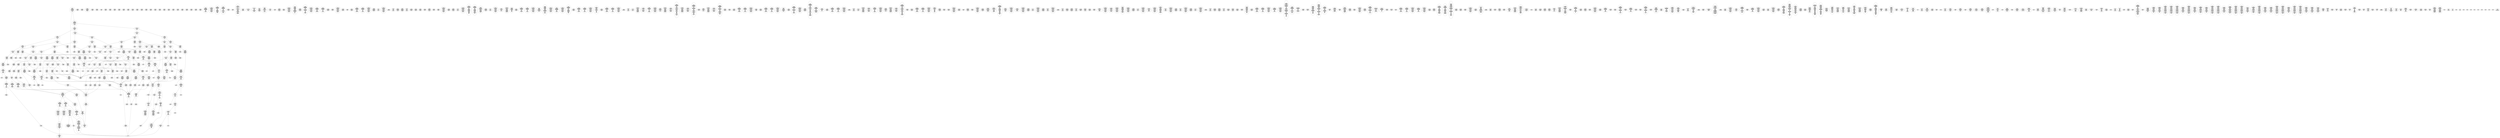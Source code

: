 /* Generated by GvGen v.1.0 (https://www.github.com/stricaud/gvgen) */

digraph G {
compound=true;
   node1 [label="[anywhere]"];
   node2 [label="# 0x0
PUSHX Data
PUSHX Data
MSTORE
PUSHX LogicData
CALLDATASIZE
LT
PUSHX Data
JUMPI
"];
   node3 [label="# 0xd
PUSHX Data
CALLDATALOAD
PUSHX BitData
SHR
PUSHX LogicData
GT
PUSHX Data
JUMPI
"];
   node4 [label="# 0x1e
PUSHX LogicData
GT
PUSHX Data
JUMPI
"];
   node5 [label="# 0x29
PUSHX LogicData
GT
PUSHX Data
JUMPI
"];
   node6 [label="# 0x34
PUSHX LogicData
EQ
PUSHX Data
JUMPI
"];
   node7 [label="# 0x3f
PUSHX LogicData
EQ
PUSHX Data
JUMPI
"];
   node8 [label="# 0x4a
PUSHX LogicData
EQ
PUSHX Data
JUMPI
"];
   node9 [label="# 0x55
PUSHX LogicData
EQ
PUSHX Data
JUMPI
"];
   node10 [label="# 0x60
PUSHX LogicData
EQ
PUSHX Data
JUMPI
"];
   node11 [label="# 0x6b
PUSHX Data
JUMP
"];
   node12 [label="# 0x6f
JUMPDEST
PUSHX LogicData
EQ
PUSHX Data
JUMPI
"];
   node13 [label="# 0x7b
PUSHX LogicData
EQ
PUSHX Data
JUMPI
"];
   node14 [label="# 0x86
PUSHX LogicData
EQ
PUSHX Data
JUMPI
"];
   node15 [label="# 0x91
PUSHX LogicData
EQ
PUSHX Data
JUMPI
"];
   node16 [label="# 0x9c
PUSHX LogicData
EQ
PUSHX Data
JUMPI
"];
   node17 [label="# 0xa7
PUSHX Data
JUMP
"];
   node18 [label="# 0xab
JUMPDEST
PUSHX LogicData
GT
PUSHX Data
JUMPI
"];
   node19 [label="# 0xb7
PUSHX LogicData
EQ
PUSHX Data
JUMPI
"];
   node20 [label="# 0xc2
PUSHX LogicData
EQ
PUSHX Data
JUMPI
"];
   node21 [label="# 0xcd
PUSHX LogicData
EQ
PUSHX Data
JUMPI
"];
   node22 [label="# 0xd8
PUSHX LogicData
EQ
PUSHX Data
JUMPI
"];
   node23 [label="# 0xe3
PUSHX LogicData
EQ
PUSHX Data
JUMPI
"];
   node24 [label="# 0xee
PUSHX Data
JUMP
"];
   node25 [label="# 0xf2
JUMPDEST
PUSHX LogicData
EQ
PUSHX Data
JUMPI
"];
   node26 [label="# 0xfe
PUSHX LogicData
EQ
PUSHX Data
JUMPI
"];
   node27 [label="# 0x109
PUSHX LogicData
EQ
PUSHX Data
JUMPI
"];
   node28 [label="# 0x114
PUSHX LogicData
EQ
PUSHX Data
JUMPI
"];
   node29 [label="# 0x11f
PUSHX LogicData
EQ
PUSHX Data
JUMPI
"];
   node30 [label="# 0x12a
PUSHX Data
JUMP
"];
   node31 [label="# 0x12e
JUMPDEST
PUSHX LogicData
GT
PUSHX Data
JUMPI
"];
   node32 [label="# 0x13a
PUSHX LogicData
GT
PUSHX Data
JUMPI
"];
   node33 [label="# 0x145
PUSHX LogicData
EQ
PUSHX Data
JUMPI
"];
   node34 [label="# 0x150
PUSHX LogicData
EQ
PUSHX Data
JUMPI
"];
   node35 [label="# 0x15b
PUSHX LogicData
EQ
PUSHX Data
JUMPI
"];
   node36 [label="# 0x166
PUSHX LogicData
EQ
PUSHX Data
JUMPI
"];
   node37 [label="# 0x171
PUSHX LogicData
EQ
PUSHX Data
JUMPI
"];
   node38 [label="# 0x17c
PUSHX Data
JUMP
"];
   node39 [label="# 0x180
JUMPDEST
PUSHX LogicData
EQ
PUSHX Data
JUMPI
"];
   node40 [label="# 0x18c
PUSHX LogicData
EQ
PUSHX Data
JUMPI
"];
   node41 [label="# 0x197
PUSHX LogicData
EQ
PUSHX Data
JUMPI
"];
   node42 [label="# 0x1a2
PUSHX LogicData
EQ
PUSHX Data
JUMPI
"];
   node43 [label="# 0x1ad
PUSHX LogicData
EQ
PUSHX Data
JUMPI
"];
   node44 [label="# 0x1b8
PUSHX Data
JUMP
"];
   node45 [label="# 0x1bc
JUMPDEST
PUSHX LogicData
GT
PUSHX Data
JUMPI
"];
   node46 [label="# 0x1c8
PUSHX LogicData
EQ
PUSHX Data
JUMPI
"];
   node47 [label="# 0x1d3
PUSHX LogicData
EQ
PUSHX Data
JUMPI
"];
   node48 [label="# 0x1de
PUSHX LogicData
EQ
PUSHX Data
JUMPI
"];
   node49 [label="# 0x1e9
PUSHX LogicData
EQ
PUSHX Data
JUMPI
"];
   node50 [label="# 0x1f4
PUSHX LogicData
EQ
PUSHX Data
JUMPI
"];
   node51 [label="# 0x1ff
PUSHX Data
JUMP
"];
   node52 [label="# 0x203
JUMPDEST
PUSHX LogicData
EQ
PUSHX Data
JUMPI
"];
   node53 [label="# 0x20e
PUSHX LogicData
EQ
PUSHX Data
JUMPI
"];
   node54 [label="# 0x219
PUSHX LogicData
EQ
PUSHX Data
JUMPI
"];
   node55 [label="# 0x224
PUSHX LogicData
EQ
PUSHX Data
JUMPI
"];
   node56 [label="# 0x22f
JUMPDEST
PUSHX Data
REVERT
"];
   node57 [label="# 0x234
JUMPDEST
CALLVALUE
ISZERO
PUSHX Data
JUMPI
"];
   node58 [label="# 0x23c
PUSHX Data
REVERT
"];
   node59 [label="# 0x240
JUMPDEST
PUSHX Data
PUSHX Data
CALLDATASIZE
PUSHX Data
PUSHX Data
JUMP
"];
   node60 [label="# 0x24f
JUMPDEST
PUSHX Data
JUMP
"];
   node61 [label="# 0x254
JUMPDEST
PUSHX MemData
MLOAD
PUSHX Data
PUSHX Data
JUMP
"];
   node62 [label="# 0x261
JUMPDEST
PUSHX MemData
MLOAD
SUB
RETURN
"];
   node63 [label="# 0x26a
JUMPDEST
CALLVALUE
ISZERO
PUSHX Data
JUMPI
"];
   node64 [label="# 0x272
PUSHX Data
REVERT
"];
   node65 [label="# 0x276
JUMPDEST
PUSHX Data
PUSHX Data
CALLDATASIZE
PUSHX Data
PUSHX Data
JUMP
"];
   node66 [label="# 0x285
JUMPDEST
PUSHX Data
JUMP
"];
   node67 [label="# 0x28a
JUMPDEST
PUSHX MemData
MLOAD
PUSHX Data
PUSHX Data
JUMP
"];
   node68 [label="# 0x297
JUMPDEST
CALLVALUE
ISZERO
PUSHX Data
JUMPI
"];
   node69 [label="# 0x29f
PUSHX Data
REVERT
"];
   node70 [label="# 0x2a3
JUMPDEST
PUSHX Data
PUSHX Data
JUMP
"];
   node71 [label="# 0x2ac
JUMPDEST
PUSHX MemData
MLOAD
PUSHX Data
PUSHX Data
JUMP
"];
   node72 [label="# 0x2b9
JUMPDEST
CALLVALUE
ISZERO
PUSHX Data
JUMPI
"];
   node73 [label="# 0x2c1
PUSHX Data
REVERT
"];
   node74 [label="# 0x2c5
JUMPDEST
PUSHX Data
PUSHX Data
CALLDATASIZE
PUSHX Data
PUSHX Data
JUMP
"];
   node75 [label="# 0x2d4
JUMPDEST
PUSHX Data
JUMP
"];
   node76 [label="# 0x2d9
JUMPDEST
PUSHX MemData
MLOAD
PUSHX Data
PUSHX Data
JUMP
"];
   node77 [label="# 0x2e6
JUMPDEST
CALLVALUE
ISZERO
PUSHX Data
JUMPI
"];
   node78 [label="# 0x2ee
PUSHX Data
REVERT
"];
   node79 [label="# 0x2f2
JUMPDEST
PUSHX Data
PUSHX Data
CALLDATASIZE
PUSHX Data
PUSHX Data
JUMP
"];
   node80 [label="# 0x301
JUMPDEST
PUSHX Data
JUMP
"];
   node81 [label="# 0x306
JUMPDEST
STOP
"];
   node82 [label="# 0x308
JUMPDEST
CALLVALUE
ISZERO
PUSHX Data
JUMPI
"];
   node83 [label="# 0x310
PUSHX Data
REVERT
"];
   node84 [label="# 0x314
JUMPDEST
PUSHX Data
PUSHX Data
JUMP
"];
   node85 [label="# 0x31d
JUMPDEST
PUSHX Data
PUSHX Data
CALLDATASIZE
PUSHX Data
PUSHX Data
JUMP
"];
   node86 [label="# 0x32b
JUMPDEST
PUSHX Data
JUMP
"];
   node87 [label="# 0x330
JUMPDEST
CALLVALUE
ISZERO
PUSHX Data
JUMPI
"];
   node88 [label="# 0x338
PUSHX Data
REVERT
"];
   node89 [label="# 0x33c
JUMPDEST
PUSHX Data
PUSHX Data
CALLDATASIZE
PUSHX Data
PUSHX Data
JUMP
"];
   node90 [label="# 0x34b
JUMPDEST
PUSHX Data
JUMP
"];
   node91 [label="# 0x350
JUMPDEST
CALLVALUE
ISZERO
PUSHX Data
JUMPI
"];
   node92 [label="# 0x358
PUSHX Data
REVERT
"];
   node93 [label="# 0x35c
JUMPDEST
PUSHX Data
PUSHX Data
JUMP
"];
   node94 [label="# 0x365
JUMPDEST
CALLVALUE
ISZERO
PUSHX Data
JUMPI
"];
   node95 [label="# 0x36d
PUSHX Data
REVERT
"];
   node96 [label="# 0x371
JUMPDEST
PUSHX Data
PUSHX Data
CALLDATASIZE
PUSHX Data
PUSHX Data
JUMP
"];
   node97 [label="# 0x380
JUMPDEST
PUSHX Data
JUMP
"];
   node98 [label="# 0x385
JUMPDEST
CALLVALUE
ISZERO
PUSHX Data
JUMPI
"];
   node99 [label="# 0x38d
PUSHX Data
REVERT
"];
   node100 [label="# 0x391
JUMPDEST
PUSHX Data
PUSHX Data
CALLDATASIZE
PUSHX Data
PUSHX Data
JUMP
"];
   node101 [label="# 0x3a0
JUMPDEST
PUSHX Data
JUMP
"];
   node102 [label="# 0x3a5
JUMPDEST
CALLVALUE
ISZERO
PUSHX Data
JUMPI
"];
   node103 [label="# 0x3ad
PUSHX Data
REVERT
"];
   node104 [label="# 0x3b1
JUMPDEST
PUSHX Data
PUSHX Data
JUMP
"];
   node105 [label="# 0x3ba
JUMPDEST
CALLVALUE
ISZERO
PUSHX Data
JUMPI
"];
   node106 [label="# 0x3c2
PUSHX Data
REVERT
"];
   node107 [label="# 0x3c6
JUMPDEST
PUSHX Data
PUSHX Data
CALLDATASIZE
PUSHX Data
PUSHX Data
JUMP
"];
   node108 [label="# 0x3d5
JUMPDEST
PUSHX Data
JUMP
"];
   node109 [label="# 0x3da
JUMPDEST
CALLVALUE
ISZERO
PUSHX Data
JUMPI
"];
   node110 [label="# 0x3e2
PUSHX Data
REVERT
"];
   node111 [label="# 0x3e6
JUMPDEST
PUSHX Data
PUSHX Data
CALLDATASIZE
PUSHX Data
PUSHX Data
JUMP
"];
   node112 [label="# 0x3f5
JUMPDEST
PUSHX Data
JUMP
"];
   node113 [label="# 0x3fa
JUMPDEST
CALLVALUE
ISZERO
PUSHX Data
JUMPI
"];
   node114 [label="# 0x402
PUSHX Data
REVERT
"];
   node115 [label="# 0x406
JUMPDEST
PUSHX Data
PUSHX Data
CALLDATASIZE
PUSHX Data
PUSHX Data
JUMP
"];
   node116 [label="# 0x415
JUMPDEST
PUSHX Data
JUMP
"];
   node117 [label="# 0x41a
JUMPDEST
CALLVALUE
ISZERO
PUSHX Data
JUMPI
"];
   node118 [label="# 0x422
PUSHX Data
REVERT
"];
   node119 [label="# 0x426
JUMPDEST
PUSHX Data
PUSHX Data
CALLDATASIZE
PUSHX Data
PUSHX Data
JUMP
"];
   node120 [label="# 0x435
JUMPDEST
PUSHX Data
JUMP
"];
   node121 [label="# 0x43a
JUMPDEST
CALLVALUE
ISZERO
PUSHX Data
JUMPI
"];
   node122 [label="# 0x442
PUSHX Data
REVERT
"];
   node123 [label="# 0x446
JUMPDEST
PUSHX Data
PUSHX Data
CALLDATASIZE
PUSHX Data
PUSHX Data
JUMP
"];
   node124 [label="# 0x455
JUMPDEST
PUSHX Data
JUMP
"];
   node125 [label="# 0x45a
JUMPDEST
CALLVALUE
ISZERO
PUSHX Data
JUMPI
"];
   node126 [label="# 0x462
PUSHX Data
REVERT
"];
   node127 [label="# 0x466
JUMPDEST
PUSHX Data
PUSHX Data
JUMP
"];
   node128 [label="# 0x46f
JUMPDEST
CALLVALUE
ISZERO
PUSHX Data
JUMPI
"];
   node129 [label="# 0x477
PUSHX Data
REVERT
"];
   node130 [label="# 0x47b
JUMPDEST
PUSHX Data
PUSHX Data
CALLDATASIZE
PUSHX Data
PUSHX Data
JUMP
"];
   node131 [label="# 0x48a
JUMPDEST
PUSHX Data
JUMP
"];
   node132 [label="# 0x48f
JUMPDEST
CALLVALUE
ISZERO
PUSHX Data
JUMPI
"];
   node133 [label="# 0x497
PUSHX Data
REVERT
"];
   node134 [label="# 0x49b
JUMPDEST
PUSHX Data
PUSHX Data
CALLDATASIZE
PUSHX Data
PUSHX Data
JUMP
"];
   node135 [label="# 0x4aa
JUMPDEST
PUSHX Data
JUMP
"];
   node136 [label="# 0x4af
JUMPDEST
CALLVALUE
ISZERO
PUSHX Data
JUMPI
"];
   node137 [label="# 0x4b7
PUSHX Data
REVERT
"];
   node138 [label="# 0x4bb
JUMPDEST
PUSHX Data
PUSHX Data
CALLDATASIZE
PUSHX Data
PUSHX Data
JUMP
"];
   node139 [label="# 0x4ca
JUMPDEST
PUSHX Data
JUMP
"];
   node140 [label="# 0x4cf
JUMPDEST
CALLVALUE
ISZERO
PUSHX Data
JUMPI
"];
   node141 [label="# 0x4d7
PUSHX Data
REVERT
"];
   node142 [label="# 0x4db
JUMPDEST
PUSHX Data
PUSHX Data
JUMP
"];
   node143 [label="# 0x4e4
JUMPDEST
CALLVALUE
ISZERO
PUSHX Data
JUMPI
"];
   node144 [label="# 0x4ec
PUSHX Data
REVERT
"];
   node145 [label="# 0x4f0
JUMPDEST
PUSHX Data
PUSHX Data
JUMP
"];
   node146 [label="# 0x4f9
JUMPDEST
CALLVALUE
ISZERO
PUSHX Data
JUMPI
"];
   node147 [label="# 0x501
PUSHX Data
REVERT
"];
   node148 [label="# 0x505
JUMPDEST
PUSHX Data
PUSHX Data
JUMP
"];
   node149 [label="# 0x50e
JUMPDEST
CALLVALUE
ISZERO
PUSHX Data
JUMPI
"];
   node150 [label="# 0x516
PUSHX Data
REVERT
"];
   node151 [label="# 0x51a
JUMPDEST
PUSHX Data
PUSHX Data
CALLDATASIZE
PUSHX Data
PUSHX Data
JUMP
"];
   node152 [label="# 0x529
JUMPDEST
PUSHX Data
JUMP
"];
   node153 [label="# 0x52e
JUMPDEST
CALLVALUE
ISZERO
PUSHX Data
JUMPI
"];
   node154 [label="# 0x536
PUSHX Data
REVERT
"];
   node155 [label="# 0x53a
JUMPDEST
PUSHX Data
PUSHX Data
JUMP
"];
   node156 [label="# 0x543
JUMPDEST
CALLVALUE
ISZERO
PUSHX Data
JUMPI
"];
   node157 [label="# 0x54b
PUSHX Data
REVERT
"];
   node158 [label="# 0x54f
JUMPDEST
PUSHX Data
PUSHX Data
CALLDATASIZE
PUSHX Data
PUSHX Data
JUMP
"];
   node159 [label="# 0x55e
JUMPDEST
PUSHX Data
JUMP
"];
   node160 [label="# 0x563
JUMPDEST
CALLVALUE
ISZERO
PUSHX Data
JUMPI
"];
   node161 [label="# 0x56b
PUSHX Data
REVERT
"];
   node162 [label="# 0x56f
JUMPDEST
PUSHX Data
PUSHX Data
CALLDATASIZE
PUSHX Data
PUSHX Data
JUMP
"];
   node163 [label="# 0x57e
JUMPDEST
PUSHX Data
JUMP
"];
   node164 [label="# 0x583
JUMPDEST
CALLVALUE
ISZERO
PUSHX Data
JUMPI
"];
   node165 [label="# 0x58b
PUSHX Data
REVERT
"];
   node166 [label="# 0x58f
JUMPDEST
PUSHX Data
PUSHX Data
JUMP
"];
   node167 [label="# 0x598
JUMPDEST
CALLVALUE
ISZERO
PUSHX Data
JUMPI
"];
   node168 [label="# 0x5a0
PUSHX Data
REVERT
"];
   node169 [label="# 0x5a4
JUMPDEST
PUSHX Data
PUSHX Data
CALLDATASIZE
PUSHX Data
PUSHX Data
JUMP
"];
   node170 [label="# 0x5b3
JUMPDEST
PUSHX Data
JUMP
"];
   node171 [label="# 0x5b8
JUMPDEST
CALLVALUE
ISZERO
PUSHX Data
JUMPI
"];
   node172 [label="# 0x5c0
PUSHX Data
REVERT
"];
   node173 [label="# 0x5c4
JUMPDEST
PUSHX Data
PUSHX Data
CALLDATASIZE
PUSHX Data
PUSHX Data
JUMP
"];
   node174 [label="# 0x5d3
JUMPDEST
PUSHX Data
JUMP
"];
   node175 [label="# 0x5d8
JUMPDEST
CALLVALUE
ISZERO
PUSHX Data
JUMPI
"];
   node176 [label="# 0x5e0
PUSHX Data
REVERT
"];
   node177 [label="# 0x5e4
JUMPDEST
PUSHX Data
PUSHX Data
CALLDATASIZE
PUSHX Data
PUSHX Data
JUMP
"];
   node178 [label="# 0x5f3
JUMPDEST
PUSHX Data
JUMP
"];
   node179 [label="# 0x5f8
JUMPDEST
CALLVALUE
ISZERO
PUSHX Data
JUMPI
"];
   node180 [label="# 0x600
PUSHX Data
REVERT
"];
   node181 [label="# 0x604
JUMPDEST
PUSHX Data
PUSHX Data
JUMP
"];
   node182 [label="# 0x60d
JUMPDEST
CALLVALUE
ISZERO
PUSHX Data
JUMPI
"];
   node183 [label="# 0x615
PUSHX Data
REVERT
"];
   node184 [label="# 0x619
JUMPDEST
PUSHX Data
PUSHX Data
JUMP
"];
   node185 [label="# 0x622
JUMPDEST
CALLVALUE
ISZERO
PUSHX Data
JUMPI
"];
   node186 [label="# 0x62a
PUSHX Data
REVERT
"];
   node187 [label="# 0x62e
JUMPDEST
PUSHX Data
PUSHX Data
CALLDATASIZE
PUSHX Data
PUSHX Data
JUMP
"];
   node188 [label="# 0x63d
JUMPDEST
PUSHX Data
JUMP
"];
   node189 [label="# 0x642
JUMPDEST
PUSHX Data
PUSHX Data
CALLDATASIZE
PUSHX Data
PUSHX Data
JUMP
"];
   node190 [label="# 0x650
JUMPDEST
PUSHX Data
JUMP
"];
   node191 [label="# 0x655
JUMPDEST
PUSHX Data
PUSHX Data
CALLDATASIZE
PUSHX Data
PUSHX Data
JUMP
"];
   node192 [label="# 0x663
JUMPDEST
PUSHX Data
JUMP
"];
   node193 [label="# 0x668
JUMPDEST
CALLVALUE
ISZERO
PUSHX Data
JUMPI
"];
   node194 [label="# 0x670
PUSHX Data
REVERT
"];
   node195 [label="# 0x674
JUMPDEST
PUSHX Data
PUSHX Data
CALLDATASIZE
PUSHX Data
PUSHX Data
JUMP
"];
   node196 [label="# 0x683
JUMPDEST
PUSHX Data
JUMP
"];
   node197 [label="# 0x688
JUMPDEST
PUSHX Data
PUSHX ArithData
PUSHX BitData
PUSHX BitData
SHL
SUB
AND
PUSHX Data
JUMPI
"];
   node198 [label="# 0x699
PUSHX MemData
MLOAD
PUSHX BitData
PUSHX BitData
SHL
MSTORE
PUSHX ArithData
ADD
PUSHX Data
PUSHX Data
JUMP
"];
   node199 [label="# 0x6b0
JUMPDEST
PUSHX MemData
MLOAD
SUB
REVERT
"];
   node200 [label="# 0x6b9
JUMPDEST
PUSHX ArithData
PUSHX BitData
PUSHX BitData
SHL
SUB
AND
PUSHX Data
MSTORE
PUSHX Data
PUSHX Data
MSTORE
PUSHX Data
SHA3
SLOAD
"];
   node201 [label="# 0x6d4
JUMPDEST
JUMP
"];
   node202 [label="# 0x6d9
JUMPDEST
PUSHX Data
PUSHX ArithData
PUSHX BitData
PUSHX BitData
SHL
SUB
NOT
AND
PUSHX BitData
PUSHX BitData
SHL
EQ
PUSHX Data
JUMPI
"];
   node203 [label="# 0x6f5
PUSHX Data
PUSHX Data
JUMP
"];
   node204 [label="# 0x6fe
JUMPDEST
JUMP
"];
   node205 [label="# 0x704
JUMPDEST
PUSHX Data
PUSHX StorData
SLOAD
PUSHX Data
PUSHX Data
JUMP
"];
   node206 [label="# 0x713
JUMPDEST
PUSHX ArithData
ADD
PUSHX ArithData
DIV
MUL
PUSHX ArithData
ADD
PUSHX MemData
MLOAD
ADD
PUSHX Data
MSTORE
MSTORE
PUSHX ArithData
ADD
SLOAD
PUSHX Data
PUSHX Data
JUMP
"];
   node207 [label="# 0x73f
JUMPDEST
ISZERO
PUSHX Data
JUMPI
"];
   node208 [label="# 0x746
PUSHX LogicData
LT
PUSHX Data
JUMPI
"];
   node209 [label="# 0x74e
PUSHX ArithData
SLOAD
DIV
MUL
MSTORE
PUSHX ArithData
ADD
PUSHX Data
JUMP
"];
   node210 [label="# 0x761
JUMPDEST
ADD
PUSHX Data
MSTORE
PUSHX Data
PUSHX Data
SHA3
"];
   node211 [label="# 0x76f
JUMPDEST
SLOAD
MSTORE
PUSHX ArithData
ADD
PUSHX ArithData
ADD
GT
PUSHX Data
JUMPI
"];
   node212 [label="# 0x783
SUB
PUSHX BitData
AND
ADD
"];
   node213 [label="# 0x78c
JUMPDEST
JUMP
"];
   node214 [label="# 0x796
JUMPDEST
PUSHX Data
PUSHX Data
PUSHX Data
JUMP
"];
   node215 [label="# 0x7a1
JUMPDEST
PUSHX Data
JUMPI
"];
   node216 [label="# 0x7a6
PUSHX MemData
MLOAD
PUSHX BitData
PUSHX BitData
SHL
MSTORE
PUSHX ArithData
ADD
PUSHX Data
PUSHX Data
JUMP
"];
   node217 [label="# 0x7bd
JUMPDEST
PUSHX Data
MSTORE
PUSHX Data
PUSHX Data
MSTORE
PUSHX Data
SHA3
SLOAD
PUSHX ArithData
PUSHX BitData
PUSHX BitData
SHL
SUB
AND
JUMP
"];
   node218 [label="# 0x7d9
JUMPDEST
PUSHX Data
PUSHX Data
PUSHX Data
JUMP
"];
   node219 [label="# 0x7e4
JUMPDEST
PUSHX ArithData
PUSHX BitData
PUSHX BitData
SHL
SUB
AND
PUSHX ArithData
PUSHX BitData
PUSHX BitData
SHL
SUB
AND
EQ
ISZERO
PUSHX Data
JUMPI
"];
   node220 [label="# 0x801
PUSHX MemData
MLOAD
PUSHX BitData
PUSHX BitData
SHL
MSTORE
PUSHX ArithData
ADD
PUSHX Data
PUSHX Data
JUMP
"];
   node221 [label="# 0x818
JUMPDEST
PUSHX ArithData
PUSHX BitData
PUSHX BitData
SHL
SUB
AND
PUSHX Data
PUSHX Data
JUMP
"];
   node222 [label="# 0x82a
JUMPDEST
PUSHX ArithData
PUSHX BitData
PUSHX BitData
SHL
SUB
AND
EQ
PUSHX Data
JUMPI
"];
   node223 [label="# 0x83a
PUSHX Data
PUSHX Data
PUSHX Data
JUMP
"];
   node224 [label="# 0x846
JUMPDEST
PUSHX Data
JUMPI
"];
   node225 [label="# 0x84b
PUSHX MemData
MLOAD
PUSHX BitData
PUSHX BitData
SHL
MSTORE
PUSHX ArithData
ADD
PUSHX Data
PUSHX Data
JUMP
"];
   node226 [label="# 0x862
JUMPDEST
PUSHX Data
PUSHX Data
JUMP
"];
   node227 [label="# 0x86c
JUMPDEST
JUMP
"];
   node228 [label="# 0x871
JUMPDEST
PUSHX StorData
SLOAD
JUMP
"];
   node229 [label="# 0x877
JUMPDEST
PUSHX Data
PUSHX Data
JUMP
"];
   node230 [label="# 0x87f
JUMPDEST
PUSHX ArithData
PUSHX BitData
PUSHX BitData
SHL
SUB
AND
PUSHX Data
PUSHX Data
JUMP
"];
   node231 [label="# 0x890
JUMPDEST
PUSHX ArithData
PUSHX BitData
PUSHX BitData
SHL
SUB
AND
EQ
PUSHX Data
JUMPI
"];
   node232 [label="# 0x89f
PUSHX MemData
MLOAD
PUSHX BitData
PUSHX BitData
SHL
MSTORE
PUSHX ArithData
ADD
PUSHX Data
PUSHX Data
JUMP
"];
   node233 [label="# 0x8b6
JUMPDEST
PUSHX Data
PUSHX Data
PUSHX Data
PUSHX Data
JUMP
"];
   node234 [label="# 0x8c3
JUMPDEST
LT
PUSHX Data
JUMPI
"];
   node235 [label="# 0x8c9
PUSHX MemData
MLOAD
PUSHX BitData
PUSHX BitData
SHL
MSTORE
PUSHX ArithData
ADD
PUSHX Data
PUSHX Data
JUMP
"];
   node236 [label="# 0x8e0
JUMPDEST
PUSHX Data
"];
   node237 [label="# 0x8e3
JUMPDEST
LT
ISZERO
PUSHX Data
JUMPI
"];
   node238 [label="# 0x8ec
PUSHX Data
PUSHX Data
PUSHX Data
PUSHX Data
JUMP
"];
   node239 [label="# 0x8f7
JUMPDEST
PUSHX Data
PUSHX Data
PUSHX Data
PUSHX Data
JUMP
"];
   node240 [label="# 0x906
JUMPDEST
LT
ISZERO
PUSHX Data
JUMPI
"];
   node241 [label="# 0x90d
PUSHX Data
PUSHX Data
PUSHX Data
JUMP
"];
   node242 [label="# 0x916
JUMPDEST
PUSHX Data
PUSHX Data
JUMP
"];
   node243 [label="# 0x920
JUMPDEST
PUSHX Data
PUSHX Data
JUMP
"];
   node244 [label="# 0x92b
JUMPDEST
PUSHX Data
JUMP
"];
   node245 [label="# 0x933
JUMPDEST
PUSHX Data
PUSHX Data
PUSHX Data
JUMP
"];
   node246 [label="# 0x93e
JUMPDEST
PUSHX Data
JUMP
"];
   node247 [label="# 0x944
JUMPDEST
PUSHX Data
JUMPI
"];
   node248 [label="# 0x949
PUSHX MemData
MLOAD
PUSHX BitData
PUSHX BitData
SHL
MSTORE
PUSHX ArithData
ADD
PUSHX Data
PUSHX Data
JUMP
"];
   node249 [label="# 0x960
JUMPDEST
PUSHX Data
PUSHX Data
JUMP
"];
   node250 [label="# 0x96b
JUMPDEST
PUSHX StorData
SLOAD
PUSHX Data
DIV
PUSHX BitData
AND
JUMP
"];
   node251 [label="# 0x979
JUMPDEST
PUSHX Data
PUSHX Data
PUSHX Data
JUMP
"];
   node252 [label="# 0x984
JUMPDEST
LT
PUSHX Data
JUMPI
"];
   node253 [label="# 0x98b
PUSHX MemData
MLOAD
PUSHX BitData
PUSHX BitData
SHL
MSTORE
PUSHX ArithData
ADD
PUSHX Data
PUSHX Data
JUMP
"];
   node254 [label="# 0x9a2
JUMPDEST
PUSHX ArithData
PUSHX BitData
PUSHX BitData
SHL
SUB
AND
PUSHX Data
MSTORE
PUSHX Data
PUSHX Data
MSTORE
PUSHX Data
SHA3
MSTORE
MSTORE
SHA3
SLOAD
JUMP
"];
   node255 [label="# 0x9cb
JUMPDEST
PUSHX ArithData
PUSHX BitData
PUSHX BitData
SHL
SUB
AND
PUSHX Data
MSTORE
PUSHX Data
PUSHX Data
MSTORE
PUSHX Data
SHA3
SLOAD
PUSHX BitData
AND
JUMP
"];
   node256 [label="# 0x9e9
JUMPDEST
PUSHX Data
PUSHX Data
JUMP
"];
   node257 [label="# 0x9f1
JUMPDEST
PUSHX ArithData
PUSHX BitData
PUSHX BitData
SHL
SUB
AND
PUSHX Data
PUSHX Data
JUMP
"];
   node258 [label="# 0xa02
JUMPDEST
PUSHX ArithData
PUSHX BitData
PUSHX BitData
SHL
SUB
AND
EQ
PUSHX Data
JUMPI
"];
   node259 [label="# 0xa11
PUSHX MemData
MLOAD
PUSHX BitData
PUSHX BitData
SHL
MSTORE
PUSHX ArithData
ADD
PUSHX Data
PUSHX Data
JUMP
"];
   node260 [label="# 0xa28
JUMPDEST
PUSHX MemData
MLOAD
SELFBALANCE
CALLER
ISZERO
PUSHX ArithData
MUL
PUSHX Data
CALL
ISZERO
ISZERO
PUSHX Data
JUMPI
"];
   node261 [label="# 0xa4e
RETURNDATASIZE
PUSHX Data
RETURNDATACOPY
RETURNDATASIZE
PUSHX Data
REVERT
"];
   node262 [label="# 0xa57
JUMPDEST
JUMP
"];
   node263 [label="# 0xa5b
JUMPDEST
PUSHX Data
PUSHX MemData
MLOAD
PUSHX ArithData
ADD
PUSHX Data
MSTORE
PUSHX Data
MSTORE
PUSHX Data
JUMP
"];
   node264 [label="# 0xa76
JUMPDEST
PUSHX Data
PUSHX Data
PUSHX Data
JUMP
"];
   node265 [label="# 0xa80
JUMPDEST
LT
PUSHX Data
JUMPI
"];
   node266 [label="# 0xa87
PUSHX MemData
MLOAD
PUSHX BitData
PUSHX BitData
SHL
MSTORE
PUSHX ArithData
ADD
PUSHX Data
PUSHX Data
JUMP
"];
   node267 [label="# 0xa9e
JUMPDEST
PUSHX StorData
SLOAD
LT
PUSHX Data
JUMPI
"];
   node268 [label="# 0xaaa
PUSHX BitData
PUSHX BitData
SHL
PUSHX Data
MSTORE
PUSHX Data
PUSHX Data
MSTORE
PUSHX Data
PUSHX Data
REVERT
"];
   node269 [label="# 0xabf
JUMPDEST
PUSHX Data
MSTORE
PUSHX Data
PUSHX Data
SHA3
ADD
SLOAD
JUMP
"];
   node270 [label="# 0xad1
JUMPDEST
PUSHX Data
PUSHX Data
JUMP
"];
   node271 [label="# 0xad9
JUMPDEST
PUSHX ArithData
PUSHX BitData
PUSHX BitData
SHL
SUB
AND
PUSHX Data
PUSHX Data
JUMP
"];
   node272 [label="# 0xaea
JUMPDEST
PUSHX ArithData
PUSHX BitData
PUSHX BitData
SHL
SUB
AND
EQ
PUSHX Data
JUMPI
"];
   node273 [label="# 0xaf9
PUSHX MemData
MLOAD
PUSHX BitData
PUSHX BitData
SHL
MSTORE
PUSHX ArithData
ADD
PUSHX Data
PUSHX Data
JUMP
"];
   node274 [label="# 0xb10
JUMPDEST
MLOAD
PUSHX Data
PUSHX Data
PUSHX ArithData
ADD
PUSHX Data
JUMP
"];
   node275 [label="# 0xb23
JUMPDEST
PUSHX Data
MSTORE
PUSHX Data
PUSHX Data
MSTORE
PUSHX Data
SHA3
SLOAD
PUSHX ArithData
PUSHX BitData
PUSHX BitData
SHL
SUB
AND
PUSHX Data
JUMPI
"];
   node276 [label="# 0xb41
PUSHX MemData
MLOAD
PUSHX BitData
PUSHX BitData
SHL
MSTORE
PUSHX ArithData
ADD
PUSHX Data
PUSHX Data
JUMP
"];
   node277 [label="# 0xb58
JUMPDEST
PUSHX Data
PUSHX ArithData
PUSHX BitData
PUSHX BitData
SHL
SUB
AND
PUSHX Data
JUMPI
"];
   node278 [label="# 0xb69
PUSHX MemData
MLOAD
PUSHX BitData
PUSHX BitData
SHL
MSTORE
PUSHX ArithData
ADD
PUSHX Data
PUSHX Data
JUMP
"];
   node279 [label="# 0xb80
JUMPDEST
PUSHX ArithData
PUSHX BitData
PUSHX BitData
SHL
SUB
AND
PUSHX Data
MSTORE
PUSHX Data
PUSHX Data
MSTORE
PUSHX Data
SHA3
SLOAD
JUMP
"];
   node280 [label="# 0xb9c
JUMPDEST
PUSHX Data
PUSHX Data
JUMP
"];
   node281 [label="# 0xba4
JUMPDEST
PUSHX ArithData
PUSHX BitData
PUSHX BitData
SHL
SUB
AND
PUSHX Data
PUSHX Data
JUMP
"];
   node282 [label="# 0xbb5
JUMPDEST
PUSHX ArithData
PUSHX BitData
PUSHX BitData
SHL
SUB
AND
EQ
PUSHX Data
JUMPI
"];
   node283 [label="# 0xbc4
PUSHX MemData
MLOAD
PUSHX BitData
PUSHX BitData
SHL
MSTORE
PUSHX ArithData
ADD
PUSHX Data
PUSHX Data
JUMP
"];
   node284 [label="# 0xbdb
JUMPDEST
PUSHX StorData
SLOAD
PUSHX MemData
MLOAD
PUSHX Data
PUSHX ArithData
PUSHX BitData
PUSHX BitData
SHL
SUB
AND
PUSHX Data
LOGX
PUSHX StorData
SLOAD
PUSHX ArithData
PUSHX BitData
PUSHX BitData
SHL
SUB
NOT
AND
SSTORE
JUMP
"];
   node285 [label="# 0xc25
JUMPDEST
PUSHX Data
PUSHX Data
JUMP
"];
   node286 [label="# 0xc2d
JUMPDEST
PUSHX ArithData
PUSHX BitData
PUSHX BitData
SHL
SUB
AND
PUSHX Data
PUSHX Data
JUMP
"];
   node287 [label="# 0xc3e
JUMPDEST
PUSHX ArithData
PUSHX BitData
PUSHX BitData
SHL
SUB
AND
EQ
PUSHX Data
JUMPI
"];
   node288 [label="# 0xc4d
PUSHX MemData
MLOAD
PUSHX BitData
PUSHX BitData
SHL
MSTORE
PUSHX ArithData
ADD
PUSHX Data
PUSHX Data
JUMP
"];
   node289 [label="# 0xc64
JUMPDEST
PUSHX StorData
SLOAD
ISZERO
ISZERO
PUSHX ArithData
MUL
PUSHX BitData
NOT
AND
OR
SSTORE
JUMP
"];
   node290 [label="# 0xc7e
JUMPDEST
PUSHX Data
PUSHX Data
JUMP
"];
   node291 [label="# 0xc86
JUMPDEST
PUSHX ArithData
PUSHX BitData
PUSHX BitData
SHL
SUB
AND
PUSHX Data
PUSHX Data
JUMP
"];
   node292 [label="# 0xc97
JUMPDEST
PUSHX ArithData
PUSHX BitData
PUSHX BitData
SHL
SUB
AND
EQ
PUSHX Data
JUMPI
"];
   node293 [label="# 0xca6
PUSHX MemData
MLOAD
PUSHX BitData
PUSHX BitData
SHL
MSTORE
PUSHX ArithData
ADD
PUSHX Data
PUSHX Data
JUMP
"];
   node294 [label="# 0xcbd
JUMPDEST
PUSHX Data
"];
   node295 [label="# 0xcc0
JUMPDEST
LT
ISZERO
PUSHX Data
JUMPI
"];
   node296 [label="# 0xcc9
PUSHX Data
LT
PUSHX Data
JUMPI
"];
   node297 [label="# 0xcd5
PUSHX BitData
PUSHX BitData
SHL
PUSHX Data
MSTORE
PUSHX Data
PUSHX Data
MSTORE
PUSHX Data
PUSHX Data
REVERT
"];
   node298 [label="# 0xcea
JUMPDEST
PUSHX ArithData
MUL
ADD
PUSHX ArithData
ADD
PUSHX Data
PUSHX Data
JUMP
"];
   node299 [label="# 0xcff
JUMPDEST
PUSHX ArithData
PUSHX BitData
PUSHX BitData
SHL
SUB
AND
EQ
ISZERO
PUSHX Data
JUMPI
"];
   node300 [label="# 0xd0f
PUSHX MemData
MLOAD
PUSHX BitData
PUSHX BitData
SHL
MSTORE
PUSHX ArithData
ADD
PUSHX Data
PUSHX Data
JUMP
"];
   node301 [label="# 0xd26
JUMPDEST
PUSHX Data
PUSHX Data
PUSHX Data
LT
PUSHX Data
JUMPI
"];
   node302 [label="# 0xd37
PUSHX BitData
PUSHX BitData
SHL
PUSHX Data
MSTORE
PUSHX Data
PUSHX Data
MSTORE
PUSHX Data
PUSHX Data
REVERT
"];
   node303 [label="# 0xd4c
JUMPDEST
PUSHX ArithData
MUL
ADD
PUSHX ArithData
ADD
PUSHX Data
PUSHX Data
JUMP
"];
   node304 [label="# 0xd61
JUMPDEST
PUSHX ArithData
PUSHX BitData
PUSHX BitData
SHL
SUB
AND
MSTORE
PUSHX ArithData
ADD
MSTORE
PUSHX ArithData
ADD
PUSHX Data
SHA3
SLOAD
PUSHX BitData
NOT
AND
ISZERO
ISZERO
OR
SSTORE
PUSHX Data
LT
PUSHX Data
JUMPI
"];
   node305 [label="# 0xd9a
PUSHX BitData
PUSHX BitData
SHL
PUSHX Data
MSTORE
PUSHX Data
PUSHX Data
MSTORE
PUSHX Data
PUSHX Data
REVERT
"];
   node306 [label="# 0xdaf
JUMPDEST
PUSHX ArithData
MUL
ADD
PUSHX ArithData
ADD
PUSHX Data
PUSHX Data
JUMP
"];
   node307 [label="# 0xdc4
JUMPDEST
PUSHX ArithData
PUSHX BitData
PUSHX BitData
SHL
SUB
AND
PUSHX ArithData
PUSHX BitData
PUSHX BitData
SHL
SUB
AND
MSTORE
PUSHX ArithData
ADD
MSTORE
PUSHX ArithData
ADD
PUSHX Data
SHA3
SLOAD
GT
PUSHX Data
JUMPI
"];
   node308 [label="# 0xdeb
PUSHX Data
PUSHX Data
JUMP
"];
   node309 [label="# 0xdf1
JUMPDEST
PUSHX Data
PUSHX Data
LT
PUSHX Data
JUMPI
"];
   node310 [label="# 0xe00
PUSHX BitData
PUSHX BitData
SHL
PUSHX Data
MSTORE
PUSHX Data
PUSHX Data
MSTORE
PUSHX Data
PUSHX Data
REVERT
"];
   node311 [label="# 0xe15
JUMPDEST
PUSHX ArithData
MUL
ADD
PUSHX ArithData
ADD
PUSHX Data
PUSHX Data
JUMP
"];
   node312 [label="# 0xe2a
JUMPDEST
PUSHX ArithData
PUSHX BitData
PUSHX BitData
SHL
SUB
AND
PUSHX ArithData
PUSHX BitData
PUSHX BitData
SHL
SUB
AND
MSTORE
PUSHX ArithData
ADD
MSTORE
PUSHX ArithData
ADD
PUSHX Data
SHA3
SLOAD
"];
   node313 [label="# 0xe4c
JUMPDEST
PUSHX Data
PUSHX Data
JUMP
"];
   node314 [label="# 0xe57
JUMPDEST
PUSHX Data
JUMP
"];
   node315 [label="# 0xe5f
JUMPDEST
PUSHX Data
PUSHX Data
JUMP
"];
   node316 [label="# 0xe67
JUMPDEST
PUSHX ArithData
PUSHX BitData
PUSHX BitData
SHL
SUB
AND
PUSHX Data
PUSHX Data
JUMP
"];
   node317 [label="# 0xe78
JUMPDEST
PUSHX ArithData
PUSHX BitData
PUSHX BitData
SHL
SUB
AND
EQ
PUSHX Data
JUMPI
"];
   node318 [label="# 0xe87
PUSHX MemData
MLOAD
PUSHX BitData
PUSHX BitData
SHL
MSTORE
PUSHX ArithData
ADD
PUSHX Data
PUSHX Data
JUMP
"];
   node319 [label="# 0xe9e
JUMPDEST
PUSHX Data
SSTORE
JUMP
"];
   node320 [label="# 0xea3
JUMPDEST
PUSHX StorData
SLOAD
JUMP
"];
   node321 [label="# 0xea9
JUMPDEST
PUSHX Data
JUMP
"];
   node322 [label="# 0xeb4
JUMPDEST
PUSHX StorData
SLOAD
PUSHX ArithData
PUSHX BitData
PUSHX BitData
SHL
SUB
AND
JUMP
"];
   node323 [label="# 0xec3
JUMPDEST
PUSHX Data
PUSHX Data
JUMP
"];
   node324 [label="# 0xecb
JUMPDEST
PUSHX ArithData
PUSHX BitData
PUSHX BitData
SHL
SUB
AND
PUSHX Data
PUSHX Data
JUMP
"];
   node325 [label="# 0xedc
JUMPDEST
PUSHX ArithData
PUSHX BitData
PUSHX BitData
SHL
SUB
AND
EQ
PUSHX Data
JUMPI
"];
   node326 [label="# 0xeeb
PUSHX MemData
MLOAD
PUSHX BitData
PUSHX BitData
SHL
MSTORE
PUSHX ArithData
ADD
PUSHX Data
PUSHX Data
JUMP
"];
   node327 [label="# 0xf02
JUMPDEST
MLOAD
PUSHX Data
PUSHX Data
PUSHX ArithData
ADD
PUSHX Data
JUMP
"];
   node328 [label="# 0xf15
JUMPDEST
PUSHX Data
PUSHX StorData
SLOAD
PUSHX Data
PUSHX Data
JUMP
"];
   node329 [label="# 0xf24
JUMPDEST
PUSHX Data
PUSHX Data
JUMP
"];
   node330 [label="# 0xf2c
JUMPDEST
PUSHX ArithData
PUSHX BitData
PUSHX BitData
SHL
SUB
AND
PUSHX ArithData
PUSHX BitData
PUSHX BitData
SHL
SUB
AND
EQ
ISZERO
PUSHX Data
JUMPI
"];
   node331 [label="# 0xf46
PUSHX MemData
MLOAD
PUSHX BitData
PUSHX BitData
SHL
MSTORE
PUSHX ArithData
ADD
PUSHX Data
PUSHX Data
JUMP
"];
   node332 [label="# 0xf5d
JUMPDEST
PUSHX Data
PUSHX Data
PUSHX Data
PUSHX Data
JUMP
"];
   node333 [label="# 0xf6a
JUMPDEST
PUSHX ArithData
PUSHX BitData
PUSHX BitData
SHL
SUB
AND
MSTORE
PUSHX ArithData
ADD
MSTORE
PUSHX ArithData
ADD
PUSHX Data
SHA3
AND
MSTORE
MSTORE
SHA3
SLOAD
PUSHX BitData
NOT
AND
ISZERO
ISZERO
OR
SSTORE
PUSHX Data
PUSHX Data
JUMP
"];
   node334 [label="# 0xfae
JUMPDEST
PUSHX ArithData
PUSHX BitData
PUSHX BitData
SHL
SUB
AND
PUSHX Data
PUSHX MemData
MLOAD
PUSHX Data
PUSHX Data
JUMP
"];
   node335 [label="# 0xfe6
JUMPDEST
PUSHX MemData
MLOAD
SUB
LOGX
JUMP
"];
   node336 [label="# 0xff2
JUMPDEST
PUSHX Data
PUSHX Data
JUMP
"];
   node337 [label="# 0xffa
JUMPDEST
PUSHX ArithData
PUSHX BitData
PUSHX BitData
SHL
SUB
AND
PUSHX Data
PUSHX Data
JUMP
"];
   node338 [label="# 0x100b
JUMPDEST
PUSHX ArithData
PUSHX BitData
PUSHX BitData
SHL
SUB
AND
EQ
PUSHX Data
JUMPI
"];
   node339 [label="# 0x101a
PUSHX MemData
MLOAD
PUSHX BitData
PUSHX BitData
SHL
MSTORE
PUSHX ArithData
ADD
PUSHX Data
PUSHX Data
JUMP
"];
   node340 [label="# 0x1031
JUMPDEST
PUSHX Data
"];
   node341 [label="# 0x1034
JUMPDEST
LT
ISZERO
PUSHX Data
JUMPI
"];
   node342 [label="# 0x103d
PUSHX Data
LT
PUSHX Data
JUMPI
"];
   node343 [label="# 0x1049
PUSHX BitData
PUSHX BitData
SHL
PUSHX Data
MSTORE
PUSHX Data
PUSHX Data
MSTORE
PUSHX Data
PUSHX Data
REVERT
"];
   node344 [label="# 0x105e
JUMPDEST
PUSHX ArithData
MUL
ADD
PUSHX ArithData
ADD
PUSHX Data
PUSHX Data
JUMP
"];
   node345 [label="# 0x1073
JUMPDEST
PUSHX ArithData
PUSHX BitData
PUSHX BitData
SHL
SUB
AND
EQ
ISZERO
PUSHX Data
JUMPI
"];
   node346 [label="# 0x1083
PUSHX MemData
MLOAD
PUSHX BitData
PUSHX BitData
SHL
MSTORE
PUSHX ArithData
ADD
PUSHX Data
PUSHX Data
JUMP
"];
   node347 [label="# 0x109a
JUMPDEST
PUSHX Data
PUSHX Data
PUSHX Data
LT
PUSHX Data
JUMPI
"];
   node348 [label="# 0x10ab
PUSHX BitData
PUSHX BitData
SHL
PUSHX Data
MSTORE
PUSHX Data
PUSHX Data
MSTORE
PUSHX Data
PUSHX Data
REVERT
"];
   node349 [label="# 0x10c0
JUMPDEST
PUSHX ArithData
MUL
ADD
PUSHX ArithData
ADD
PUSHX Data
PUSHX Data
JUMP
"];
   node350 [label="# 0x10d5
JUMPDEST
PUSHX ArithData
PUSHX BitData
PUSHX BitData
SHL
SUB
AND
MSTORE
PUSHX ArithData
ADD
MSTORE
PUSHX ArithData
ADD
PUSHX Data
SHA3
SLOAD
PUSHX BitData
NOT
AND
ISZERO
ISZERO
OR
SSTORE
PUSHX Data
PUSHX Data
JUMP
"];
   node351 [label="# 0x1107
JUMPDEST
PUSHX Data
JUMP
"];
   node352 [label="# 0x110f
JUMPDEST
PUSHX Data
JUMP
"];
   node353 [label="# 0x1115
JUMPDEST
PUSHX Data
PUSHX Data
JUMP
"];
   node354 [label="# 0x111d
JUMPDEST
PUSHX ArithData
PUSHX BitData
PUSHX BitData
SHL
SUB
AND
PUSHX Data
PUSHX Data
JUMP
"];
   node355 [label="# 0x112e
JUMPDEST
PUSHX ArithData
PUSHX BitData
PUSHX BitData
SHL
SUB
AND
EQ
PUSHX Data
JUMPI
"];
   node356 [label="# 0x113d
PUSHX MemData
MLOAD
PUSHX BitData
PUSHX BitData
SHL
MSTORE
PUSHX ArithData
ADD
PUSHX Data
PUSHX Data
JUMP
"];
   node357 [label="# 0x1154
JUMPDEST
PUSHX StorData
SLOAD
PUSHX BitData
NOT
AND
ISZERO
ISZERO
OR
SSTORE
JUMP
"];
   node358 [label="# 0x1167
JUMPDEST
PUSHX Data
PUSHX Data
PUSHX Data
JUMP
"];
   node359 [label="# 0x1172
JUMPDEST
PUSHX Data
JUMP
"];
   node360 [label="# 0x1178
JUMPDEST
PUSHX Data
JUMPI
"];
   node361 [label="# 0x117d
PUSHX MemData
MLOAD
PUSHX BitData
PUSHX BitData
SHL
MSTORE
PUSHX ArithData
ADD
PUSHX Data
PUSHX Data
JUMP
"];
   node362 [label="# 0x1194
JUMPDEST
PUSHX Data
PUSHX Data
JUMP
"];
   node363 [label="# 0x11a0
JUMPDEST
JUMP
"];
   node364 [label="# 0x11a6
JUMPDEST
PUSHX Data
PUSHX Data
PUSHX Data
JUMP
"];
   node365 [label="# 0x11b1
JUMPDEST
PUSHX Data
JUMPI
"];
   node366 [label="# 0x11b6
PUSHX MemData
MLOAD
PUSHX BitData
PUSHX BitData
SHL
MSTORE
PUSHX ArithData
ADD
PUSHX Data
PUSHX Data
JUMP
"];
   node367 [label="# 0x11cd
JUMPDEST
PUSHX Data
PUSHX Data
PUSHX Data
JUMP
"];
   node368 [label="# 0x11d8
JUMPDEST
PUSHX MemData
MLOAD
PUSHX ArithData
ADD
PUSHX Data
PUSHX Data
JUMP
"];
   node369 [label="# 0x11e9
JUMPDEST
PUSHX MemData
MLOAD
PUSHX ArithData
SUB
SUB
MSTORE
PUSHX Data
MSTORE
JUMP
"];
   node370 [label="# 0x11ff
JUMPDEST
PUSHX Data
JUMP
"];
   node371 [label="# 0x1204
JUMPDEST
PUSHX Data
PUSHX StorData
SLOAD
PUSHX Data
PUSHX Data
JUMP
"];
   node372 [label="# 0x1213
JUMPDEST
PUSHX ArithData
PUSHX BitData
PUSHX BitData
SHL
SUB
AND
PUSHX Data
MSTORE
PUSHX Data
PUSHX Data
MSTORE
PUSHX Data
SHA3
AND
MSTORE
MSTORE
SHA3
SLOAD
PUSHX BitData
AND
JUMP
"];
   node373 [label="# 0x1241
JUMPDEST
PUSHX StorData
SLOAD
PUSHX BitData
AND
PUSHX Data
JUMPI
"];
   node374 [label="# 0x124c
PUSHX MemData
MLOAD
PUSHX BitData
PUSHX BitData
SHL
MSTORE
PUSHX ArithData
ADD
PUSHX Data
PUSHX Data
JUMP
"];
   node375 [label="# 0x1263
JUMPDEST
PUSHX LogicData
GT
ISZERO
PUSHX Data
JUMPI
"];
   node376 [label="# 0x126d
PUSHX MemData
MLOAD
PUSHX BitData
PUSHX BitData
SHL
MSTORE
PUSHX ArithData
ADD
PUSHX Data
PUSHX Data
JUMP
"];
   node377 [label="# 0x1284
JUMPDEST
PUSHX Data
PUSHX Data
PUSHX Data
PUSHX Data
JUMP
"];
   node378 [label="# 0x1291
JUMPDEST
LT
PUSHX Data
JUMPI
"];
   node379 [label="# 0x1297
PUSHX MemData
MLOAD
PUSHX BitData
PUSHX BitData
SHL
MSTORE
PUSHX ArithData
ADD
PUSHX Data
PUSHX Data
JUMP
"];
   node380 [label="# 0x12ae
JUMPDEST
CALLVALUE
PUSHX Data
PUSHX Data
PUSHX Data
JUMP
"];
   node381 [label="# 0x12c0
JUMPDEST
GT
ISZERO
PUSHX Data
JUMPI
"];
   node382 [label="# 0x12c7
PUSHX MemData
MLOAD
PUSHX BitData
PUSHX BitData
SHL
MSTORE
PUSHX ArithData
ADD
PUSHX Data
PUSHX Data
JUMP
"];
   node383 [label="# 0x12de
JUMPDEST
PUSHX Data
"];
   node384 [label="# 0x12e1
JUMPDEST
LT
ISZERO
PUSHX Data
JUMPI
"];
   node385 [label="# 0x12ea
PUSHX Data
PUSHX Data
PUSHX Data
PUSHX Data
JUMP
"];
   node386 [label="# 0x12f5
JUMPDEST
PUSHX Data
PUSHX Data
PUSHX Data
PUSHX Data
JUMP
"];
   node387 [label="# 0x1304
JUMPDEST
LT
ISZERO
PUSHX Data
JUMPI
"];
   node388 [label="# 0x130b
PUSHX Data
PUSHX Data
PUSHX Data
JUMP
"];
   node389 [label="# 0x1314
JUMPDEST
PUSHX Data
CALLER
PUSHX Data
JUMP
"];
   node390 [label="# 0x131e
JUMPDEST
PUSHX Data
PUSHX Data
JUMP
"];
   node391 [label="# 0x1329
JUMPDEST
PUSHX Data
JUMP
"];
   node392 [label="# 0x1331
JUMPDEST
PUSHX LogicData
GT
ISZERO
PUSHX Data
JUMPI
"];
   node393 [label="# 0x133b
PUSHX MemData
MLOAD
PUSHX BitData
PUSHX BitData
SHL
MSTORE
PUSHX ArithData
ADD
PUSHX Data
PUSHX Data
JUMP
"];
   node394 [label="# 0x1352
JUMPDEST
PUSHX StorData
SLOAD
PUSHX Data
DIV
PUSHX BitData
AND
PUSHX Data
JUMPI
"];
   node395 [label="# 0x1362
PUSHX MemData
MLOAD
PUSHX BitData
PUSHX BitData
SHL
MSTORE
PUSHX ArithData
ADD
PUSHX Data
PUSHX Data
JUMP
"];
   node396 [label="# 0x1379
JUMPDEST
CALLER
PUSHX Data
MSTORE
PUSHX Data
PUSHX Data
MSTORE
PUSHX Data
SHA3
SLOAD
PUSHX BitData
AND
PUSHX Data
JUMPI
"];
   node397 [label="# 0x1391
PUSHX MemData
MLOAD
PUSHX BitData
PUSHX BitData
SHL
MSTORE
PUSHX ArithData
ADD
PUSHX Data
PUSHX Data
JUMP
"];
   node398 [label="# 0x13a8
JUMPDEST
PUSHX Data
PUSHX Data
PUSHX Data
PUSHX Data
JUMP
"];
   node399 [label="# 0x13b5
JUMPDEST
LT
PUSHX Data
JUMPI
"];
   node400 [label="# 0x13bb
PUSHX MemData
MLOAD
PUSHX BitData
PUSHX BitData
SHL
MSTORE
PUSHX ArithData
ADD
PUSHX Data
PUSHX Data
JUMP
"];
   node401 [label="# 0x13d2
JUMPDEST
PUSHX StorData
SLOAD
GT
ISZERO
PUSHX Data
JUMPI
"];
   node402 [label="# 0x13dd
PUSHX MemData
MLOAD
PUSHX BitData
PUSHX BitData
SHL
MSTORE
PUSHX ArithData
ADD
PUSHX Data
PUSHX Data
JUMP
"];
   node403 [label="# 0x13f4
JUMPDEST
PUSHX StorData
SLOAD
CALLER
PUSHX Data
MSTORE
PUSHX Data
PUSHX Data
MSTORE
PUSHX Data
SHA3
SLOAD
PUSHX Data
PUSHX Data
JUMP
"];
   node404 [label="# 0x1412
JUMPDEST
GT
ISZERO
PUSHX Data
JUMPI
"];
   node405 [label="# 0x1419
PUSHX MemData
MLOAD
PUSHX BitData
PUSHX BitData
SHL
MSTORE
PUSHX ArithData
ADD
PUSHX Data
PUSHX Data
JUMP
"];
   node406 [label="# 0x1430
JUMPDEST
CALLVALUE
PUSHX Data
PUSHX Data
PUSHX Data
JUMP
"];
   node407 [label="# 0x1442
JUMPDEST
GT
ISZERO
PUSHX Data
JUMPI
"];
   node408 [label="# 0x1449
PUSHX MemData
MLOAD
PUSHX BitData
PUSHX BitData
SHL
MSTORE
PUSHX ArithData
ADD
PUSHX Data
PUSHX Data
JUMP
"];
   node409 [label="# 0x1460
JUMPDEST
PUSHX Data
PUSHX Data
PUSHX Data
PUSHX Data
JUMP
"];
   node410 [label="# 0x146d
JUMPDEST
LT
PUSHX Data
JUMPI
"];
   node411 [label="# 0x1473
PUSHX MemData
MLOAD
PUSHX BitData
PUSHX BitData
SHL
MSTORE
PUSHX ArithData
ADD
PUSHX Data
PUSHX Data
JUMP
"];
   node412 [label="# 0x148a
JUMPDEST
PUSHX Data
"];
   node413 [label="# 0x148d
JUMPDEST
LT
ISZERO
PUSHX Data
JUMPI
"];
   node414 [label="# 0x1496
PUSHX Data
PUSHX Data
PUSHX Data
PUSHX Data
JUMP
"];
   node415 [label="# 0x14a1
JUMPDEST
PUSHX Data
PUSHX Data
PUSHX Data
PUSHX Data
JUMP
"];
   node416 [label="# 0x14b0
JUMPDEST
LT
ISZERO
PUSHX Data
JUMPI
"];
   node417 [label="# 0x14b7
PUSHX Data
PUSHX Data
PUSHX Data
JUMP
"];
   node418 [label="# 0x14c0
JUMPDEST
PUSHX Data
CALLER
PUSHX Data
JUMP
"];
   node419 [label="# 0x14ca
JUMPDEST
PUSHX Data
PUSHX Data
JUMP
"];
   node420 [label="# 0x14d5
JUMPDEST
PUSHX Data
JUMP
"];
   node421 [label="# 0x14dd
JUMPDEST
CALLER
PUSHX Data
MSTORE
PUSHX Data
PUSHX Data
MSTORE
PUSHX Data
SHA3
SLOAD
PUSHX BitData
NOT
AND
SSTORE
JUMP
"];
   node422 [label="# 0x14f8
JUMPDEST
PUSHX Data
PUSHX Data
JUMP
"];
   node423 [label="# 0x1500
JUMPDEST
PUSHX ArithData
PUSHX BitData
PUSHX BitData
SHL
SUB
AND
PUSHX Data
PUSHX Data
JUMP
"];
   node424 [label="# 0x1511
JUMPDEST
PUSHX ArithData
PUSHX BitData
PUSHX BitData
SHL
SUB
AND
EQ
PUSHX Data
JUMPI
"];
   node425 [label="# 0x1520
PUSHX MemData
MLOAD
PUSHX BitData
PUSHX BitData
SHL
MSTORE
PUSHX ArithData
ADD
PUSHX Data
PUSHX Data
JUMP
"];
   node426 [label="# 0x1537
JUMPDEST
PUSHX ArithData
PUSHX BitData
PUSHX BitData
SHL
SUB
AND
PUSHX Data
JUMPI
"];
   node427 [label="# 0x1546
PUSHX MemData
MLOAD
PUSHX BitData
PUSHX BitData
SHL
MSTORE
PUSHX ArithData
ADD
PUSHX Data
PUSHX Data
JUMP
"];
   node428 [label="# 0x155d
JUMPDEST
PUSHX StorData
SLOAD
PUSHX MemData
MLOAD
PUSHX ArithData
PUSHX BitData
PUSHX BitData
SHL
SUB
AND
AND
PUSHX Data
PUSHX Data
LOGX
PUSHX StorData
SLOAD
PUSHX ArithData
PUSHX BitData
PUSHX BitData
SHL
SUB
NOT
AND
PUSHX ArithData
PUSHX BitData
PUSHX BitData
SHL
SUB
AND
OR
SSTORE
JUMP
"];
   node429 [label="# 0x15b9
JUMPDEST
PUSHX Data
PUSHX ArithData
PUSHX BitData
PUSHX BitData
SHL
SUB
NOT
AND
PUSHX BitData
PUSHX BitData
SHL
EQ
PUSHX Data
JUMPI
"];
   node430 [label="# 0x15d5
PUSHX ArithData
PUSHX BitData
PUSHX BitData
SHL
SUB
NOT
AND
PUSHX BitData
PUSHX BitData
SHL
EQ
"];
   node431 [label="# 0x15ea
JUMPDEST
PUSHX Data
JUMPI
"];
   node432 [label="# 0x15f0
PUSHX Data
PUSHX Data
JUMP
"];
   node433 [label="# 0x15f9
JUMPDEST
PUSHX Data
MSTORE
PUSHX Data
PUSHX Data
MSTORE
PUSHX Data
SHA3
SLOAD
PUSHX ArithData
PUSHX BitData
PUSHX BitData
SHL
SUB
AND
ISZERO
ISZERO
JUMP
"];
   node434 [label="# 0x1616
JUMPDEST
CALLER
JUMP
"];
   node435 [label="# 0x161a
JUMPDEST
PUSHX Data
MSTORE
PUSHX Data
PUSHX Data
MSTORE
PUSHX Data
SHA3
SLOAD
PUSHX ArithData
PUSHX BitData
PUSHX BitData
SHL
SUB
NOT
AND
PUSHX ArithData
PUSHX BitData
PUSHX BitData
SHL
SUB
AND
OR
SSTORE
PUSHX Data
PUSHX Data
JUMP
"];
   node436 [label="# 0x164f
JUMPDEST
PUSHX ArithData
PUSHX BitData
PUSHX BitData
SHL
SUB
AND
PUSHX Data
PUSHX MemData
MLOAD
PUSHX MemData
MLOAD
SUB
LOGX
JUMP
"];
   node437 [label="# 0x1688
JUMPDEST
SLOAD
JUMP
"];
   node438 [label="# 0x168c
JUMPDEST
PUSHX Data
PUSHX ArithData
ADD
PUSHX Data
SLOAD
PUSHX Data
PUSHX Data
JUMP
"];
   node439 [label="# 0x16a1
JUMPDEST
SSTORE
JUMP
"];
   node440 [label="# 0x16a9
JUMPDEST
PUSHX Data
PUSHX MemData
MLOAD
PUSHX ArithData
ADD
PUSHX Data
MSTORE
PUSHX Data
MSTORE
PUSHX Data
JUMP
"];
   node441 [label="# 0x16c3
JUMPDEST
PUSHX Data
PUSHX Data
PUSHX Data
JUMP
"];
   node442 [label="# 0x16ce
JUMPDEST
PUSHX Data
JUMPI
"];
   node443 [label="# 0x16d3
PUSHX MemData
MLOAD
PUSHX BitData
PUSHX BitData
SHL
MSTORE
PUSHX ArithData
ADD
PUSHX Data
PUSHX Data
JUMP
"];
   node444 [label="# 0x16ea
JUMPDEST
PUSHX Data
PUSHX Data
PUSHX Data
JUMP
"];
   node445 [label="# 0x16f5
JUMPDEST
PUSHX ArithData
PUSHX BitData
PUSHX BitData
SHL
SUB
AND
PUSHX ArithData
PUSHX BitData
PUSHX BitData
SHL
SUB
AND
EQ
PUSHX Data
JUMPI
"];
   node446 [label="# 0x1712
PUSHX ArithData
PUSHX BitData
PUSHX BitData
SHL
SUB
AND
PUSHX Data
PUSHX Data
JUMP
"];
   node447 [label="# 0x1725
JUMPDEST
PUSHX ArithData
PUSHX BitData
PUSHX BitData
SHL
SUB
AND
EQ
"];
   node448 [label="# 0x1730
JUMPDEST
PUSHX Data
JUMPI
"];
   node449 [label="# 0x1736
PUSHX Data
PUSHX Data
JUMP
"];
   node450 [label="# 0x1740
JUMPDEST
JUMP
"];
   node451 [label="# 0x1748
JUMPDEST
PUSHX ArithData
PUSHX BitData
PUSHX BitData
SHL
SUB
AND
PUSHX Data
PUSHX Data
JUMP
"];
   node452 [label="# 0x175b
JUMPDEST
PUSHX ArithData
PUSHX BitData
PUSHX BitData
SHL
SUB
AND
EQ
PUSHX Data
JUMPI
"];
   node453 [label="# 0x176a
PUSHX MemData
MLOAD
PUSHX BitData
PUSHX BitData
SHL
MSTORE
PUSHX ArithData
ADD
PUSHX Data
PUSHX Data
JUMP
"];
   node454 [label="# 0x1781
JUMPDEST
PUSHX ArithData
PUSHX BitData
PUSHX BitData
SHL
SUB
AND
PUSHX Data
JUMPI
"];
   node455 [label="# 0x1790
PUSHX MemData
MLOAD
PUSHX BitData
PUSHX BitData
SHL
MSTORE
PUSHX ArithData
ADD
PUSHX Data
PUSHX Data
JUMP
"];
   node456 [label="# 0x17a7
JUMPDEST
PUSHX Data
PUSHX Data
JUMP
"];
   node457 [label="# 0x17b2
JUMPDEST
PUSHX Data
PUSHX Data
PUSHX Data
JUMP
"];
   node458 [label="# 0x17bd
JUMPDEST
PUSHX ArithData
PUSHX BitData
PUSHX BitData
SHL
SUB
AND
PUSHX Data
MSTORE
PUSHX Data
PUSHX Data
MSTORE
PUSHX Data
SHA3
SLOAD
PUSHX Data
PUSHX Data
PUSHX Data
JUMP
"];
   node459 [label="# 0x17e6
JUMPDEST
SSTORE
PUSHX ArithData
PUSHX BitData
PUSHX BitData
SHL
SUB
AND
PUSHX Data
MSTORE
PUSHX Data
PUSHX Data
MSTORE
PUSHX Data
SHA3
SLOAD
PUSHX Data
PUSHX Data
PUSHX Data
JUMP
"];
   node460 [label="# 0x1814
JUMPDEST
SSTORE
PUSHX Data
MSTORE
PUSHX Data
PUSHX Data
MSTORE
PUSHX MemData
SHA3
SLOAD
PUSHX ArithData
PUSHX BitData
PUSHX BitData
SHL
SUB
NOT
AND
PUSHX ArithData
PUSHX BitData
PUSHX BitData
SHL
SUB
AND
OR
SSTORE
MLOAD
AND
PUSHX Data
LOGX
JUMP
"];
   node461 [label="# 0x1875
JUMPDEST
PUSHX Data
PUSHX Data
JUMP
"];
   node462 [label="# 0x1880
JUMPDEST
PUSHX Data
PUSHX Data
JUMP
"];
   node463 [label="# 0x188c
JUMPDEST
PUSHX Data
JUMPI
"];
   node464 [label="# 0x1891
PUSHX MemData
MLOAD
PUSHX BitData
PUSHX BitData
SHL
MSTORE
PUSHX ArithData
ADD
PUSHX Data
PUSHX Data
JUMP
"];
   node465 [label="# 0x18a8
JUMPDEST
PUSHX Data
PUSHX Data
JUMPI
"];
   node466 [label="# 0x18b0
PUSHX Data
MLOAD
ADD
MSTORE
PUSHX Data
MSTORE
PUSHX BitData
PUSHX BitData
SHL
PUSHX ArithData
ADD
MSTORE
PUSHX Data
JUMP
"];
   node467 [label="# 0x18cd
JUMPDEST
PUSHX Data
"];
   node468 [label="# 0x18d1
JUMPDEST
ISZERO
PUSHX Data
JUMPI
"];
   node469 [label="# 0x18d8
PUSHX Data
PUSHX Data
JUMP
"];
   node470 [label="# 0x18e1
JUMPDEST
PUSHX Data
PUSHX Data
PUSHX Data
JUMP
"];
   node471 [label="# 0x18f0
JUMPDEST
PUSHX Data
JUMP
"];
   node472 [label="# 0x18f7
JUMPDEST
PUSHX Data
PUSHX LogicData
GT
ISZERO
PUSHX Data
JUMPI
"];
   node473 [label="# 0x190b
PUSHX BitData
PUSHX BitData
SHL
PUSHX Data
MSTORE
PUSHX Data
PUSHX Data
MSTORE
PUSHX Data
PUSHX Data
REVERT
"];
   node474 [label="# 0x1920
JUMPDEST
PUSHX MemData
MLOAD
MSTORE
PUSHX ArithData
ADD
PUSHX BitData
NOT
AND
PUSHX ArithData
ADD
ADD
PUSHX Data
MSTORE
ISZERO
PUSHX Data
JUMPI
"];
   node475 [label="# 0x193e
PUSHX ArithData
ADD
CALLDATASIZE
CALLDATACOPY
ADD
"];
   node476 [label="# 0x194a
JUMPDEST
"];
   node477 [label="# 0x194e
JUMPDEST
ISZERO
PUSHX Data
JUMPI
"];
   node478 [label="# 0x1955
PUSHX Data
PUSHX Data
PUSHX Data
JUMP
"];
   node479 [label="# 0x195f
JUMPDEST
PUSHX Data
PUSHX Data
PUSHX Data
JUMP
"];
   node480 [label="# 0x196c
JUMPDEST
PUSHX Data
PUSHX Data
PUSHX Data
JUMP
"];
   node481 [label="# 0x1977
JUMPDEST
PUSHX BitData
SHL
MLOAD
LT
PUSHX Data
JUMPI
"];
   node482 [label="# 0x1985
PUSHX BitData
PUSHX BitData
SHL
PUSHX Data
MSTORE
PUSHX Data
PUSHX Data
MSTORE
PUSHX Data
PUSHX Data
REVERT
"];
   node483 [label="# 0x199a
JUMPDEST
PUSHX ArithData
ADD
ADD
PUSHX ArithData
PUSHX BitData
PUSHX BitData
SHL
SUB
NOT
AND
PUSHX BitData
BYTE
MSTORE8
PUSHX Data
PUSHX Data
PUSHX Data
JUMP
"];
   node484 [label="# 0x19bc
JUMPDEST
PUSHX Data
JUMP
"];
   node485 [label="# 0x19c3
JUMPDEST
PUSHX ArithData
PUSHX BitData
PUSHX BitData
SHL
SUB
NOT
AND
PUSHX BitData
PUSHX BitData
SHL
EQ
JUMP
"];
   node486 [label="# 0x19dc
JUMPDEST
PUSHX Data
PUSHX Data
JUMP
"];
   node487 [label="# 0x19e6
JUMPDEST
PUSHX Data
PUSHX Data
PUSHX Data
JUMP
"];
   node488 [label="# 0x19f3
JUMPDEST
PUSHX Data
JUMPI
"];
   node489 [label="# 0x19f8
PUSHX MemData
MLOAD
PUSHX BitData
PUSHX BitData
SHL
MSTORE
PUSHX ArithData
ADD
PUSHX Data
PUSHX Data
JUMP
"];
   node490 [label="# 0x1a0f
JUMPDEST
PUSHX Data
PUSHX Data
JUMP
"];
   node491 [label="# 0x1a1a
JUMPDEST
PUSHX ArithData
PUSHX BitData
PUSHX BitData
SHL
SUB
AND
PUSHX Data
JUMPI
"];
   node492 [label="# 0x1a29
PUSHX Data
PUSHX Data
JUMP
"];
   node493 [label="# 0x1a31
JUMPDEST
PUSHX Data
JUMP
"];
   node494 [label="# 0x1a36
JUMPDEST
PUSHX ArithData
PUSHX BitData
PUSHX BitData
SHL
SUB
AND
PUSHX ArithData
PUSHX BitData
PUSHX BitData
SHL
SUB
AND
EQ
PUSHX Data
JUMPI
"];
   node495 [label="# 0x1a50
PUSHX Data
PUSHX Data
JUMP
"];
   node496 [label="# 0x1a59
JUMPDEST
PUSHX ArithData
PUSHX BitData
PUSHX BitData
SHL
SUB
AND
PUSHX Data
JUMPI
"];
   node497 [label="# 0x1a68
PUSHX Data
PUSHX Data
JUMP
"];
   node498 [label="# 0x1a70
JUMPDEST
PUSHX Data
JUMP
"];
   node499 [label="# 0x1a75
JUMPDEST
PUSHX ArithData
PUSHX BitData
PUSHX BitData
SHL
SUB
AND
PUSHX ArithData
PUSHX BitData
PUSHX BitData
SHL
SUB
AND
EQ
PUSHX Data
JUMPI
"];
   node500 [label="# 0x1a8f
PUSHX Data
PUSHX Data
JUMP
"];
   node501 [label="# 0x1a98
JUMPDEST
PUSHX Data
PUSHX Data
PUSHX ArithData
PUSHX BitData
PUSHX BitData
SHL
SUB
AND
PUSHX Data
JUMP
"];
   node502 [label="# 0x1aac
JUMPDEST
ISZERO
PUSHX Data
JUMPI
"];
   node503 [label="# 0x1ab2
PUSHX ArithData
PUSHX BitData
PUSHX BitData
SHL
SUB
AND
PUSHX Data
PUSHX Data
PUSHX Data
JUMP
"];
   node504 [label="# 0x1ac8
JUMPDEST
PUSHX MemData
MLOAD
PUSHX BitData
AND
PUSHX BitData
SHL
MSTORE
PUSHX ArithData
ADD
PUSHX Data
PUSHX Data
JUMP
"];
   node505 [label="# 0x1aea
JUMPDEST
PUSHX Data
PUSHX MemData
MLOAD
SUB
PUSHX Data
EXTCODESIZE
ISZERO
ISZERO
PUSHX Data
JUMPI
"];
   node506 [label="# 0x1b00
PUSHX Data
REVERT
"];
   node507 [label="# 0x1b04
JUMPDEST
GAS
CALL
ISZERO
PUSHX Data
JUMPI
"];
   node508 [label="# 0x1b12
PUSHX MemData
MLOAD
PUSHX ArithData
RETURNDATASIZE
ADD
PUSHX BitData
NOT
AND
ADD
MSTORE
PUSHX Data
ADD
PUSHX Data
JUMP
"];
   node509 [label="# 0x1b31
JUMPDEST
PUSHX Data
"];
   node510 [label="# 0x1b34
JUMPDEST
PUSHX Data
JUMPI
"];
   node511 [label="# 0x1b39
RETURNDATASIZE
ISZERO
PUSHX Data
JUMPI
"];
   node512 [label="# 0x1b41
PUSHX MemData
MLOAD
PUSHX BitData
NOT
PUSHX ArithData
RETURNDATASIZE
ADD
AND
ADD
PUSHX Data
MSTORE
RETURNDATASIZE
MSTORE
RETURNDATASIZE
PUSHX Data
PUSHX ArithData
ADD
RETURNDATACOPY
PUSHX Data
JUMP
"];
   node513 [label="# 0x1b62
JUMPDEST
PUSHX Data
"];
   node514 [label="# 0x1b67
JUMPDEST
MLOAD
PUSHX Data
JUMPI
"];
   node515 [label="# 0x1b6f
PUSHX MemData
MLOAD
PUSHX BitData
PUSHX BitData
SHL
MSTORE
PUSHX ArithData
ADD
PUSHX Data
PUSHX Data
JUMP
"];
   node516 [label="# 0x1b86
JUMPDEST
MLOAD
PUSHX ArithData
ADD
REVERT
"];
   node517 [label="# 0x1b8e
JUMPDEST
PUSHX ArithData
PUSHX BitData
PUSHX BitData
SHL
SUB
NOT
AND
PUSHX BitData
PUSHX BitData
SHL
EQ
PUSHX Data
JUMP
"];
   node518 [label="# 0x1ba8
JUMPDEST
PUSHX Data
JUMP
"];
   node519 [label="# 0x1bb3
JUMPDEST
PUSHX ArithData
PUSHX BitData
PUSHX BitData
SHL
SUB
AND
PUSHX Data
JUMPI
"];
   node520 [label="# 0x1bc2
PUSHX MemData
MLOAD
PUSHX BitData
PUSHX BitData
SHL
MSTORE
PUSHX ArithData
ADD
PUSHX Data
PUSHX Data
JUMP
"];
   node521 [label="# 0x1bd9
JUMPDEST
PUSHX Data
PUSHX Data
JUMP
"];
   node522 [label="# 0x1be2
JUMPDEST
ISZERO
PUSHX Data
JUMPI
"];
   node523 [label="# 0x1be8
PUSHX MemData
MLOAD
PUSHX BitData
PUSHX BitData
SHL
MSTORE
PUSHX ArithData
ADD
PUSHX Data
PUSHX Data
JUMP
"];
   node524 [label="# 0x1bff
JUMPDEST
PUSHX Data
PUSHX Data
PUSHX Data
JUMP
"];
   node525 [label="# 0x1c0b
JUMPDEST
PUSHX ArithData
PUSHX BitData
PUSHX BitData
SHL
SUB
AND
PUSHX Data
MSTORE
PUSHX Data
PUSHX Data
MSTORE
PUSHX Data
SHA3
SLOAD
PUSHX Data
PUSHX Data
PUSHX Data
JUMP
"];
   node526 [label="# 0x1c34
JUMPDEST
SSTORE
PUSHX Data
MSTORE
PUSHX Data
PUSHX Data
MSTORE
PUSHX MemData
SHA3
SLOAD
PUSHX ArithData
PUSHX BitData
PUSHX BitData
SHL
SUB
NOT
AND
PUSHX ArithData
PUSHX BitData
PUSHX BitData
SHL
SUB
AND
OR
SSTORE
MLOAD
PUSHX Data
LOGX
JUMP
"];
   node527 [label="# 0x1c92
JUMPDEST
PUSHX StorData
SLOAD
PUSHX Data
MSTORE
PUSHX Data
PUSHX Data
MSTORE
PUSHX Data
SHA3
SSTORE
PUSHX ArithData
ADD
SSTORE
MSTORE
PUSHX ArithData
ADD
SSTORE
JUMP
"];
   node528 [label="# 0x1cd6
JUMPDEST
PUSHX Data
PUSHX Data
PUSHX Data
PUSHX Data
JUMP
"];
   node529 [label="# 0x1ce3
JUMPDEST
PUSHX Data
PUSHX Data
JUMP
"];
   node530 [label="# 0x1ced
JUMPDEST
PUSHX Data
MSTORE
PUSHX Data
PUSHX Data
MSTORE
PUSHX Data
SHA3
SLOAD
EQ
PUSHX Data
JUMPI
"];
   node531 [label="# 0x1d07
PUSHX ArithData
PUSHX BitData
PUSHX BitData
SHL
SUB
AND
PUSHX Data
MSTORE
PUSHX Data
PUSHX Data
MSTORE
PUSHX Data
SHA3
MSTORE
MSTORE
SHA3
SLOAD
MSTORE
SHA3
SSTORE
MSTORE
PUSHX Data
MSTORE
SHA3
SSTORE
"];
   node532 [label="# 0x1d40
JUMPDEST
PUSHX Data
MSTORE
PUSHX Data
PUSHX Data
MSTORE
PUSHX Data
SHA3
SSTORE
PUSHX ArithData
PUSHX BitData
PUSHX BitData
SHL
SUB
AND
MSTORE
PUSHX Data
MSTORE
SHA3
MSTORE
MSTORE
SHA3
SSTORE
JUMP
"];
   node533 [label="# 0x1d73
JUMPDEST
PUSHX StorData
SLOAD
PUSHX Data
PUSHX Data
PUSHX Data
PUSHX Data
JUMP
"];
   node534 [label="# 0x1d85
JUMPDEST
PUSHX Data
MSTORE
PUSHX Data
PUSHX Data
MSTORE
PUSHX Data
SHA3
SLOAD
PUSHX StorData
SLOAD
LT
PUSHX Data
JUMPI
"];
   node535 [label="# 0x1da6
PUSHX BitData
PUSHX BitData
SHL
PUSHX Data
MSTORE
PUSHX Data
PUSHX Data
MSTORE
PUSHX Data
PUSHX Data
REVERT
"];
   node536 [label="# 0x1dbb
JUMPDEST
PUSHX Data
MSTORE
PUSHX Data
PUSHX Data
SHA3
ADD
SLOAD
PUSHX StorData
SLOAD
LT
PUSHX Data
JUMPI
"];
   node537 [label="# 0x1dd5
PUSHX BitData
PUSHX BitData
SHL
PUSHX Data
MSTORE
PUSHX Data
PUSHX Data
MSTORE
PUSHX Data
PUSHX Data
REVERT
"];
   node538 [label="# 0x1dea
JUMPDEST
PUSHX Data
MSTORE
PUSHX Data
SHA3
ADD
SSTORE
MSTORE
PUSHX Data
MSTORE
PUSHX Data
SHA3
SSTORE
MSTORE
SHA3
SSTORE
PUSHX StorData
SLOAD
PUSHX Data
JUMPI
"];
   node539 [label="# 0x1e1b
PUSHX BitData
PUSHX BitData
SHL
PUSHX Data
MSTORE
PUSHX Data
PUSHX Data
MSTORE
PUSHX Data
PUSHX Data
REVERT
"];
   node540 [label="# 0x1e30
JUMPDEST
PUSHX ArithData
SUB
PUSHX Data
MSTORE
PUSHX Data
PUSHX Data
SHA3
ADD
PUSHX Data
SSTORE
SSTORE
JUMP
"];
   node541 [label="# 0x1e4c
JUMPDEST
PUSHX Data
PUSHX Data
PUSHX Data
JUMP
"];
   node542 [label="# 0x1e57
JUMPDEST
PUSHX ArithData
PUSHX BitData
PUSHX BitData
SHL
SUB
AND
PUSHX Data
MSTORE
PUSHX Data
PUSHX Data
MSTORE
PUSHX Data
SHA3
MSTORE
MSTORE
SHA3
SSTORE
MSTORE
PUSHX Data
MSTORE
SHA3
SSTORE
JUMP
"];
   node543 [label="# 0x1e90
JUMPDEST
EXTCODESIZE
ISZERO
ISZERO
JUMP
"];
   node544 [label="# 0x1e96
JUMPDEST
SLOAD
PUSHX Data
PUSHX Data
JUMP
"];
   node545 [label="# 0x1ea2
JUMPDEST
PUSHX Data
MSTORE
PUSHX Data
PUSHX Data
SHA3
PUSHX ArithData
ADD
PUSHX Data
DIV
ADD
PUSHX Data
JUMPI
"];
   node546 [label="# 0x1ebc
PUSHX Data
SSTORE
PUSHX Data
JUMP
"];
   node547 [label="# 0x1ec4
JUMPDEST
PUSHX LogicData
LT
PUSHX Data
JUMPI
"];
   node548 [label="# 0x1ecd
MLOAD
PUSHX BitData
NOT
AND
ADD
OR
SSTORE
PUSHX Data
JUMP
"];
   node549 [label="# 0x1edd
JUMPDEST
ADD
PUSHX ArithData
ADD
SSTORE
ISZERO
PUSHX Data
JUMPI
"];
   node550 [label="# 0x1eec
ADD
"];
   node551 [label="# 0x1eef
JUMPDEST
GT
ISZERO
PUSHX Data
JUMPI
"];
   node552 [label="# 0x1ef8
MLOAD
SSTORE
PUSHX ArithData
ADD
PUSHX ArithData
ADD
PUSHX Data
JUMP
"];
   node553 [label="# 0x1f0a
JUMPDEST
PUSHX Data
PUSHX Data
JUMP
"];
   node554 [label="# 0x1f16
JUMPDEST
JUMP
"];
   node555 [label="# 0x1f1a
JUMPDEST
"];
   node556 [label="# 0x1f1b
JUMPDEST
GT
ISZERO
PUSHX Data
JUMPI
"];
   node557 [label="# 0x1f24
PUSHX Data
SSTORE
PUSHX ArithData
ADD
PUSHX Data
JUMP
"];
   node558 [label="# 0x1f2f
JUMPDEST
PUSHX Data
PUSHX LogicData
GT
ISZERO
PUSHX Data
JUMPI
"];
   node559 [label="# 0x1f43
PUSHX Data
PUSHX Data
JUMP
"];
   node560 [label="# 0x1f4a
JUMPDEST
PUSHX MemData
MLOAD
PUSHX ArithData
ADD
PUSHX BitData
NOT
AND
ADD
PUSHX ArithData
ADD
GT
LT
OR
ISZERO
PUSHX Data
JUMPI
"];
   node561 [label="# 0x1f67
PUSHX Data
PUSHX Data
JUMP
"];
   node562 [label="# 0x1f6e
JUMPDEST
PUSHX Data
MSTORE
MSTORE
ADD
LT
ISZERO
PUSHX Data
JUMPI
"];
   node563 [label="# 0x1f82
PUSHX Data
REVERT
"];
   node564 [label="# 0x1f86
JUMPDEST
PUSHX ArithData
ADD
CALLDATACOPY
PUSHX Data
PUSHX ArithData
ADD
ADD
MSTORE
JUMP
"];
   node565 [label="# 0x1f9f
JUMPDEST
CALLDATALOAD
PUSHX ArithData
PUSHX BitData
PUSHX BitData
SHL
SUB
AND
EQ
PUSHX Data
JUMPI
"];
   node566 [label="# 0x1fb2
PUSHX Data
REVERT
"];
   node567 [label="# 0x1fb6
JUMPDEST
CALLDATALOAD
ISZERO
ISZERO
EQ
PUSHX Data
JUMPI
"];
   node568 [label="# 0x1fc2
PUSHX Data
REVERT
"];
   node569 [label="# 0x1fc6
JUMPDEST
PUSHX Data
PUSHX LogicData
SUB
SLT
ISZERO
PUSHX Data
JUMPI
"];
   node570 [label="# 0x1fd4
REVERT
"];
   node571 [label="# 0x1fd7
JUMPDEST
PUSHX Data
PUSHX Data
JUMP
"];
   node572 [label="# 0x1fe0
JUMPDEST
JUMP
"];
   node573 [label="# 0x1fe7
JUMPDEST
PUSHX Data
PUSHX LogicData
SUB
SLT
ISZERO
PUSHX Data
JUMPI
"];
   node574 [label="# 0x1ff6
REVERT
"];
   node575 [label="# 0x1ff9
JUMPDEST
PUSHX Data
PUSHX Data
JUMP
"];
   node576 [label="# 0x2002
JUMPDEST
PUSHX Data
PUSHX ArithData
ADD
PUSHX Data
JUMP
"];
   node577 [label="# 0x2010
JUMPDEST
JUMP
"];
   node578 [label="# 0x2019
JUMPDEST
PUSHX Data
PUSHX Data
PUSHX LogicData
SUB
SLT
ISZERO
PUSHX Data
JUMPI
"];
   node579 [label="# 0x202a
REVERT
"];
   node580 [label="# 0x202d
JUMPDEST
PUSHX Data
PUSHX Data
JUMP
"];
   node581 [label="# 0x2036
JUMPDEST
PUSHX Data
PUSHX ArithData
ADD
PUSHX Data
JUMP
"];
   node582 [label="# 0x2044
JUMPDEST
PUSHX ArithData
ADD
CALLDATALOAD
JUMP
"];
   node583 [label="# 0x2054
JUMPDEST
PUSHX Data
PUSHX Data
PUSHX LogicData
SUB
SLT
ISZERO
PUSHX Data
JUMPI
"];
   node584 [label="# 0x2066
REVERT
"];
   node585 [label="# 0x2069
JUMPDEST
PUSHX Data
PUSHX Data
JUMP
"];
   node586 [label="# 0x2072
JUMPDEST
PUSHX Data
PUSHX ArithData
ADD
PUSHX Data
JUMP
"];
   node587 [label="# 0x2080
JUMPDEST
PUSHX ArithData
ADD
CALLDATALOAD
PUSHX ArithData
ADD
CALLDATALOAD
PUSHX LogicData
GT
ISZERO
PUSHX Data
JUMPI
"];
   node588 [label="# 0x209f
REVERT
"];
   node589 [label="# 0x20a2
JUMPDEST
ADD
PUSHX ArithData
ADD
SGT
PUSHX Data
JUMPI
"];
   node590 [label="# 0x20af
REVERT
"];
   node591 [label="# 0x20b2
JUMPDEST
PUSHX Data
CALLDATALOAD
PUSHX ArithData
ADD
PUSHX Data
JUMP
"];
   node592 [label="# 0x20c1
JUMPDEST
JUMP
"];
   node593 [label="# 0x20cd
JUMPDEST
PUSHX Data
PUSHX LogicData
SUB
SLT
ISZERO
PUSHX Data
JUMPI
"];
   node594 [label="# 0x20dc
REVERT
"];
   node595 [label="# 0x20df
JUMPDEST
PUSHX Data
PUSHX Data
JUMP
"];
   node596 [label="# 0x20e8
JUMPDEST
PUSHX Data
PUSHX ArithData
ADD
PUSHX Data
JUMP
"];
   node597 [label="# 0x20f6
JUMPDEST
PUSHX Data
PUSHX LogicData
SUB
SLT
ISZERO
PUSHX Data
JUMPI
"];
   node598 [label="# 0x2105
REVERT
"];
   node599 [label="# 0x2108
JUMPDEST
PUSHX Data
PUSHX Data
JUMP
"];
   node600 [label="# 0x2111
JUMPDEST
PUSHX ArithData
ADD
CALLDATALOAD
JUMP
"];
   node601 [label="# 0x211f
JUMPDEST
PUSHX Data
PUSHX LogicData
SUB
SLT
ISZERO
PUSHX Data
JUMPI
"];
   node602 [label="# 0x212e
REVERT
"];
   node603 [label="# 0x2131
JUMPDEST
CALLDATALOAD
PUSHX LogicData
GT
ISZERO
PUSHX Data
JUMPI
"];
   node604 [label="# 0x2145
REVERT
"];
   node605 [label="# 0x2148
JUMPDEST
ADD
PUSHX ArithData
ADD
SLT
PUSHX Data
JUMPI
"];
   node606 [label="# 0x2158
REVERT
"];
   node607 [label="# 0x215b
JUMPDEST
CALLDATALOAD
GT
ISZERO
PUSHX Data
JUMPI
"];
   node608 [label="# 0x2166
REVERT
"];
   node609 [label="# 0x2169
JUMPDEST
PUSHX ArithData
MUL
ADD
ADD
GT
ISZERO
PUSHX Data
JUMPI
"];
   node610 [label="# 0x2179
REVERT
"];
   node611 [label="# 0x217c
JUMPDEST
PUSHX ArithData
ADD
JUMP
"];
   node612 [label="# 0x218e
JUMPDEST
PUSHX Data
PUSHX LogicData
SUB
SLT
ISZERO
PUSHX Data
JUMPI
"];
   node613 [label="# 0x219c
REVERT
"];
   node614 [label="# 0x219f
JUMPDEST
PUSHX Data
PUSHX Data
JUMP
"];
   node615 [label="# 0x21a8
JUMPDEST
PUSHX Data
PUSHX LogicData
SUB
SLT
ISZERO
PUSHX Data
JUMPI
"];
   node616 [label="# 0x21b6
REVERT
"];
   node617 [label="# 0x21b9
JUMPDEST
CALLDATALOAD
PUSHX Data
PUSHX Data
JUMP
"];
   node618 [label="# 0x21c4
JUMPDEST
PUSHX Data
PUSHX LogicData
SUB
SLT
ISZERO
PUSHX Data
JUMPI
"];
   node619 [label="# 0x21d2
REVERT
"];
   node620 [label="# 0x21d5
JUMPDEST
MLOAD
PUSHX Data
PUSHX Data
JUMP
"];
   node621 [label="# 0x21e0
JUMPDEST
PUSHX Data
PUSHX LogicData
SUB
SLT
ISZERO
PUSHX Data
JUMPI
"];
   node622 [label="# 0x21ee
REVERT
"];
   node623 [label="# 0x21f1
JUMPDEST
CALLDATALOAD
PUSHX LogicData
GT
ISZERO
PUSHX Data
JUMPI
"];
   node624 [label="# 0x2204
REVERT
"];
   node625 [label="# 0x2207
JUMPDEST
ADD
PUSHX ArithData
ADD
SGT
PUSHX Data
JUMPI
"];
   node626 [label="# 0x2214
REVERT
"];
   node627 [label="# 0x2217
JUMPDEST
PUSHX Data
CALLDATALOAD
PUSHX ArithData
ADD
PUSHX Data
JUMP
"];
   node628 [label="# 0x2226
JUMPDEST
PUSHX Data
PUSHX LogicData
SUB
SLT
ISZERO
PUSHX Data
JUMPI
"];
   node629 [label="# 0x2234
REVERT
"];
   node630 [label="# 0x2237
JUMPDEST
CALLDATALOAD
JUMP
"];
   node631 [label="# 0x223e
JUMPDEST
PUSHX Data
MLOAD
MSTORE
PUSHX Data
PUSHX ArithData
ADD
PUSHX ArithData
ADD
PUSHX Data
JUMP
"];
   node632 [label="# 0x2256
JUMPDEST
PUSHX ArithData
ADD
PUSHX BitData
NOT
AND
ADD
PUSHX ArithData
ADD
JUMP
"];
   node633 [label="# 0x226a
JUMPDEST
PUSHX Data
MLOAD
PUSHX Data
PUSHX ArithData
ADD
PUSHX Data
JUMP
"];
   node634 [label="# 0x227c
JUMPDEST
ADD
JUMP
"];
   node635 [label="# 0x2286
JUMPDEST
SLOAD
PUSHX Data
PUSHX Data
DIV
PUSHX BitData
AND
PUSHX Data
JUMPI
"];
   node636 [label="# 0x229c
PUSHX BitData
AND
"];
   node637 [label="# 0x22a2
JUMPDEST
PUSHX LogicData
LT
EQ
ISZERO
PUSHX Data
JUMPI
"];
   node638 [label="# 0x22af
PUSHX BitData
PUSHX BitData
SHL
MSTORE
PUSHX Data
PUSHX Data
MSTORE
PUSHX Data
REVERT
"];
   node639 [label="# 0x22c2
JUMPDEST
ISZERO
PUSHX Data
JUMPI
"];
   node640 [label="# 0x22ca
PUSHX LogicData
EQ
PUSHX Data
JUMPI
"];
   node641 [label="# 0x22d2
PUSHX Data
JUMP
"];
   node642 [label="# 0x22d6
JUMPDEST
PUSHX BitData
NOT
AND
MSTORE
ADD
PUSHX Data
JUMP
"];
   node643 [label="# 0x22e7
JUMPDEST
PUSHX Data
PUSHX Data
JUMP
"];
   node644 [label="# 0x22f0
JUMPDEST
"];
   node645 [label="# 0x22f2
JUMPDEST
LT
ISZERO
PUSHX Data
JUMPI
"];
   node646 [label="# 0x22fb
SLOAD
ADD
MSTORE
ADD
ADD
PUSHX Data
JUMP
"];
   node647 [label="# 0x230b
JUMPDEST
ADD
"];
   node648 [label="# 0x2313
JUMPDEST
PUSHX Data
PUSHX Data
JUMP
"];
   node649 [label="# 0x2323
JUMPDEST
JUMP
"];
   node650 [label="# 0x232c
JUMPDEST
PUSHX ArithData
PUSHX BitData
PUSHX BitData
SHL
SUB
AND
MSTORE
PUSHX ArithData
ADD
JUMP
"];
   node651 [label="# 0x2340
JUMPDEST
PUSHX ArithData
PUSHX BitData
PUSHX BitData
SHL
SUB
AND
MSTORE
AND
PUSHX ArithData
ADD
MSTORE
PUSHX ArithData
ADD
MSTORE
PUSHX ArithData
PUSHX ArithData
ADD
MSTORE
PUSHX Data
PUSHX Data
ADD
PUSHX Data
JUMP
"];
   node652 [label="# 0x2373
JUMPDEST
JUMP
"];
   node653 [label="# 0x237d
JUMPDEST
ISZERO
ISZERO
MSTORE
PUSHX ArithData
ADD
JUMP
"];
   node654 [label="# 0x2388
JUMPDEST
PUSHX Data
PUSHX Data
MSTORE
PUSHX Data
PUSHX ArithData
ADD
PUSHX Data
JUMP
"];
   node655 [label="# 0x239b
JUMPDEST
PUSHX ArithData
MSTORE
PUSHX Data
ADD
MSTORE
PUSHX Data
PUSHX ArithData
ADD
MSTORE
PUSHX ArithData
ADD
JUMP
"];
   node656 [label="# 0x23d2
JUMPDEST
PUSHX ArithData
MSTORE
PUSHX Data
ADD
MSTORE
PUSHX Data
PUSHX ArithData
ADD
MSTORE
PUSHX ArithData
ADD
JUMP
"];
   node657 [label="# 0x2409
JUMPDEST
PUSHX ArithData
MSTORE
PUSHX Data
ADD
MSTORE
PUSHX Data
PUSHX ArithData
ADD
MSTORE
PUSHX BitData
PUSHX BitData
SHL
PUSHX ArithData
ADD
MSTORE
PUSHX ArithData
ADD
JUMP
"];
   node658 [label="# 0x2454
JUMPDEST
PUSHX ArithData
MSTORE
PUSHX Data
ADD
MSTORE
PUSHX Data
PUSHX ArithData
ADD
MSTORE
PUSHX BitData
PUSHX BitData
SHL
PUSHX ArithData
ADD
MSTORE
PUSHX ArithData
ADD
JUMP
"];
   node659 [label="# 0x24a6
JUMPDEST
PUSHX ArithData
MSTORE
PUSHX Data
ADD
MSTORE
PUSHX Data
PUSHX ArithData
ADD
MSTORE
PUSHX BitData
PUSHX BitData
SHL
PUSHX ArithData
ADD
MSTORE
PUSHX ArithData
ADD
JUMP
"];
   node660 [label="# 0x24ec
JUMPDEST
PUSHX ArithData
MSTORE
PUSHX Data
ADD
MSTORE
PUSHX Data
PUSHX ArithData
ADD
MSTORE
PUSHX ArithData
ADD
JUMP
"];
   node661 [label="# 0x2523
JUMPDEST
PUSHX ArithData
MSTORE
PUSHX Data
ADD
MSTORE
PUSHX Data
PUSHX ArithData
ADD
MSTORE
PUSHX BitData
PUSHX BitData
SHL
PUSHX ArithData
ADD
MSTORE
PUSHX ArithData
ADD
JUMP
"];
   node662 [label="# 0x2567
JUMPDEST
PUSHX ArithData
MSTORE
PUSHX Data
ADD
MSTORE
PUSHX Data
PUSHX ArithData
ADD
MSTORE
PUSHX ArithData
ADD
JUMP
"];
   node663 [label="# 0x259e
JUMPDEST
PUSHX ArithData
MSTORE
PUSHX Data
ADD
MSTORE
PUSHX BitData
PUSHX BitData
SHL
PUSHX ArithData
ADD
MSTORE
PUSHX ArithData
ADD
JUMP
"];
   node664 [label="# 0x25cc
JUMPDEST
PUSHX ArithData
MSTORE
PUSHX Data
ADD
MSTORE
PUSHX Data
PUSHX ArithData
ADD
MSTORE
PUSHX ArithData
ADD
JUMP
"];
   node665 [label="# 0x2603
JUMPDEST
PUSHX ArithData
MSTORE
PUSHX Data
ADD
MSTORE
PUSHX Data
PUSHX ArithData
ADD
MSTORE
PUSHX BitData
PUSHX BitData
SHL
PUSHX ArithData
ADD
MSTORE
PUSHX ArithData
ADD
JUMP
"];
   node666 [label="# 0x264f
JUMPDEST
PUSHX ArithData
MSTORE
PUSHX Data
ADD
MSTORE
PUSHX Data
PUSHX ArithData
ADD
MSTORE
PUSHX BitData
PUSHX BitData
SHL
PUSHX ArithData
ADD
MSTORE
PUSHX ArithData
ADD
JUMP
"];
   node667 [label="# 0x2697
JUMPDEST
PUSHX ArithData
MSTORE
PUSHX Data
ADD
MSTORE
PUSHX Data
PUSHX ArithData
ADD
MSTORE
PUSHX ArithData
ADD
JUMP
"];
   node668 [label="# 0x26ce
JUMPDEST
PUSHX ArithData
MSTORE
PUSHX Data
ADD
MSTORE
PUSHX Data
PUSHX ArithData
ADD
MSTORE
PUSHX Data
PUSHX ArithData
ADD
MSTORE
PUSHX ArithData
ADD
JUMP
"];
   node669 [label="# 0x272b
JUMPDEST
PUSHX ArithData
MSTORE
PUSHX Data
ADD
MSTORE
PUSHX Data
PUSHX ArithData
ADD
MSTORE
PUSHX BitData
PUSHX BitData
SHL
PUSHX ArithData
ADD
MSTORE
PUSHX ArithData
ADD
JUMP
"];
   node670 [label="# 0x2775
JUMPDEST
PUSHX ArithData
MSTORE
PUSHX Data
ADD
MSTORE
PUSHX Data
PUSHX ArithData
ADD
MSTORE
PUSHX BitData
PUSHX BitData
SHL
PUSHX ArithData
ADD
MSTORE
PUSHX ArithData
ADD
JUMP
"];
   node671 [label="# 0x27be
JUMPDEST
PUSHX ArithData
MSTORE
ADD
MSTORE
PUSHX Data
PUSHX ArithData
ADD
MSTORE
PUSHX ArithData
ADD
JUMP
"];
   node672 [label="# 0x27f3
JUMPDEST
PUSHX ArithData
MSTORE
PUSHX Data
ADD
MSTORE
PUSHX BitData
PUSHX BitData
SHL
PUSHX ArithData
ADD
MSTORE
PUSHX ArithData
ADD
JUMP
"];
   node673 [label="# 0x2823
JUMPDEST
PUSHX ArithData
MSTORE
PUSHX Data
ADD
MSTORE
PUSHX Data
PUSHX ArithData
ADD
MSTORE
PUSHX BitData
PUSHX BitData
SHL
PUSHX ArithData
ADD
MSTORE
PUSHX ArithData
ADD
JUMP
"];
   node674 [label="# 0x286f
JUMPDEST
PUSHX ArithData
MSTORE
ADD
MSTORE
PUSHX Data
PUSHX ArithData
ADD
MSTORE
PUSHX ArithData
ADD
JUMP
"];
   node675 [label="# 0x28a4
JUMPDEST
PUSHX ArithData
MSTORE
PUSHX Data
ADD
MSTORE
PUSHX Data
PUSHX ArithData
ADD
MSTORE
PUSHX ArithData
ADD
JUMP
"];
   node676 [label="# 0x28db
JUMPDEST
PUSHX ArithData
MSTORE
PUSHX Data
ADD
MSTORE
PUSHX Data
PUSHX ArithData
ADD
MSTORE
PUSHX ArithData
ADD
JUMP
"];
   node677 [label="# 0x2912
JUMPDEST
PUSHX ArithData
MSTORE
PUSHX Data
ADD
MSTORE
PUSHX Data
PUSHX ArithData
ADD
MSTORE
PUSHX BitData
PUSHX BitData
SHL
PUSHX ArithData
ADD
MSTORE
PUSHX ArithData
ADD
JUMP
"];
   node678 [label="# 0x295b
JUMPDEST
PUSHX ArithData
MSTORE
PUSHX Data
ADD
MSTORE
PUSHX Data
PUSHX ArithData
ADD
MSTORE
PUSHX BitData
PUSHX BitData
SHL
PUSHX ArithData
ADD
MSTORE
PUSHX ArithData
ADD
JUMP
"];
   node679 [label="# 0x299c
JUMPDEST
PUSHX ArithData
MSTORE
PUSHX Data
ADD
MSTORE
PUSHX Data
PUSHX ArithData
ADD
MSTORE
PUSHX ArithData
ADD
JUMP
"];
   node680 [label="# 0x29d3
JUMPDEST
PUSHX ArithData
MSTORE
PUSHX Data
ADD
MSTORE
PUSHX Data
PUSHX ArithData
ADD
MSTORE
PUSHX BitData
PUSHX BitData
SHL
PUSHX ArithData
ADD
MSTORE
PUSHX ArithData
ADD
JUMP
"];
   node681 [label="# 0x2a24
JUMPDEST
PUSHX ArithData
MSTORE
PUSHX Data
ADD
MSTORE
PUSHX Data
PUSHX ArithData
ADD
MSTORE
PUSHX BitData
PUSHX BitData
SHL
PUSHX ArithData
ADD
MSTORE
PUSHX ArithData
ADD
JUMP
"];
   node682 [label="# 0x2a70
JUMPDEST
PUSHX ArithData
MSTORE
PUSHX Data
ADD
MSTORE
PUSHX Data
PUSHX ArithData
ADD
MSTORE
PUSHX ArithData
ADD
JUMP
"];
   node683 [label="# 0x2aa7
JUMPDEST
PUSHX ArithData
MSTORE
PUSHX Data
ADD
MSTORE
PUSHX Data
PUSHX ArithData
ADD
MSTORE
PUSHX ArithData
ADD
JUMP
"];
   node684 [label="# 0x2ade
JUMPDEST
PUSHX ArithData
MSTORE
ADD
MSTORE
PUSHX Data
PUSHX ArithData
ADD
MSTORE
PUSHX ArithData
ADD
JUMP
"];
   node685 [label="# 0x2b13
JUMPDEST
MSTORE
PUSHX ArithData
ADD
JUMP
"];
   node686 [label="# 0x2b1c
JUMPDEST
PUSHX Data
MSTORE
PUSHX Data
SHA3
JUMP
"];
   node687 [label="# 0x2b28
JUMPDEST
PUSHX Data
NOT
GT
ISZERO
PUSHX Data
JUMPI
"];
   node688 [label="# 0x2b34
PUSHX Data
PUSHX Data
JUMP
"];
   node689 [label="# 0x2b3b
JUMPDEST
ADD
JUMP
"];
   node690 [label="# 0x2b40
JUMPDEST
PUSHX Data
PUSHX Data
JUMPI
"];
   node691 [label="# 0x2b48
PUSHX Data
PUSHX Data
JUMP
"];
   node692 [label="# 0x2b4f
JUMPDEST
DIV
JUMP
"];
   node693 [label="# 0x2b54
JUMPDEST
PUSHX Data
PUSHX BitData
NOT
DIV
GT
ISZERO
ISZERO
AND
ISZERO
PUSHX Data
JUMPI
"];
   node694 [label="# 0x2b67
PUSHX Data
PUSHX Data
JUMP
"];
   node695 [label="# 0x2b6e
JUMPDEST
MUL
JUMP
"];
   node696 [label="# 0x2b73
JUMPDEST
PUSHX Data
LT
ISZERO
PUSHX Data
JUMPI
"];
   node697 [label="# 0x2b7e
PUSHX Data
PUSHX Data
JUMP
"];
   node698 [label="# 0x2b85
JUMPDEST
SUB
JUMP
"];
   node699 [label="# 0x2b8a
JUMPDEST
PUSHX Data
"];
   node700 [label="# 0x2b8d
JUMPDEST
LT
ISZERO
PUSHX Data
JUMPI
"];
   node701 [label="# 0x2b96
ADD
MLOAD
ADD
MSTORE
PUSHX ArithData
ADD
PUSHX Data
JUMP
"];
   node702 [label="# 0x2ba5
JUMPDEST
GT
ISZERO
PUSHX Data
JUMPI
"];
   node703 [label="# 0x2bae
PUSHX Data
ADD
MSTORE
JUMP
"];
   node704 [label="# 0x2bb6
JUMPDEST
PUSHX Data
DIV
PUSHX BitData
AND
PUSHX Data
JUMPI
"];
   node705 [label="# 0x2bc4
PUSHX BitData
AND
"];
   node706 [label="# 0x2bca
JUMPDEST
PUSHX LogicData
LT
EQ
ISZERO
PUSHX Data
JUMPI
"];
   node707 [label="# 0x2bd6
PUSHX BitData
PUSHX BitData
SHL
PUSHX Data
MSTORE
PUSHX Data
PUSHX Data
MSTORE
PUSHX Data
PUSHX Data
REVERT
"];
   node708 [label="# 0x2beb
JUMPDEST
JUMP
"];
   node709 [label="# 0x2bf1
JUMPDEST
PUSHX Data
PUSHX BitData
NOT
EQ
ISZERO
PUSHX Data
JUMPI
"];
   node710 [label="# 0x2bfe
PUSHX Data
PUSHX Data
JUMP
"];
   node711 [label="# 0x2c05
JUMPDEST
PUSHX ArithData
ADD
JUMP
"];
   node712 [label="# 0x2c0c
JUMPDEST
PUSHX Data
PUSHX Data
JUMPI
"];
   node713 [label="# 0x2c14
PUSHX Data
PUSHX Data
JUMP
"];
   node714 [label="# 0x2c1b
JUMPDEST
MOD
JUMP
"];
   node715 [label="# 0x2c20
JUMPDEST
PUSHX BitData
PUSHX BitData
SHL
PUSHX Data
MSTORE
PUSHX Data
PUSHX Data
MSTORE
PUSHX Data
PUSHX Data
REVERT
"];
   node716 [label="# 0x2c36
JUMPDEST
PUSHX BitData
PUSHX BitData
SHL
PUSHX Data
MSTORE
PUSHX Data
PUSHX Data
MSTORE
PUSHX Data
PUSHX Data
REVERT
"];
   node717 [label="# 0x2c4c
JUMPDEST
PUSHX BitData
PUSHX BitData
SHL
PUSHX Data
MSTORE
PUSHX Data
PUSHX Data
MSTORE
PUSHX Data
PUSHX Data
REVERT
"];
   node718 [label="# 0x2c62
JUMPDEST
PUSHX ArithData
PUSHX BitData
PUSHX BitData
SHL
SUB
NOT
AND
EQ
PUSHX Data
JUMPI
"];
   node719 [label="# 0x2c74
PUSHX Data
REVERT
"];
   node720 [label="# 0x2c78
JUMPDEST
JUMP
"];
   node721 [label="# 0x2c7b
INVALID
"];
   node722 [label="# 0x2c7c
LOGX
PUSHX Data
INVALID
"];
   node723 [label="# 0x2c84
SLT
SHA3
INVALID
"];
   node724 [label="# 0x2c87
INVALID
"];
   node725 [label="# 0x2c88
DIV
INVALID
"];
   node726 [label="# 0x2c8c
INVALID
"];
   node727 [label="# 0x2c8e
INVALID
"];
   node728 [label="# 0x2c8f
INVALID
"];
   node729 [label="# 0x2c91
INVALID
"];
   node730 [label="# 0x2c92
INVALID
"];
   node731 [label="# 0x2c94
INVALID
"];
   node732 [label="# 0x2c95
INVALID
"];
   node733 [label="# 0x2c97
INVALID
"];
   node734 [label="# 0x2c98
INVALID
"];
   node735 [label="# 0x2c99
SUB
EXTCODECOPY
EXTCODECOPY
"];
node2->node56;
node2->node3;
node3->node31;
node3->node4;
node4->node18;
node4->node5;
node5->node12;
node5->node6;
node6->node182;
node6->node7;
node7->node185;
node7->node8;
node8->node189;
node8->node9;
node9->node191;
node9->node10;
node10->node193;
node10->node11;
node11->node56;
node12->node167;
node12->node13;
node13->node171;
node13->node14;
node14->node175;
node14->node15;
node15->node164;
node15->node16;
node16->node179;
node16->node17;
node17->node56;
node18->node25;
node18->node19;
node19->node149;
node19->node20;
node20->node153;
node20->node21;
node21->node156;
node21->node22;
node22->node160;
node22->node23;
node23->node164;
node23->node24;
node24->node56;
node25->node132;
node25->node26;
node26->node136;
node26->node27;
node27->node140;
node27->node28;
node28->node143;
node28->node29;
node29->node146;
node29->node30;
node30->node56;
node31->node45;
node31->node32;
node32->node39;
node32->node33;
node33->node113;
node33->node34;
node34->node117;
node34->node35;
node35->node121;
node35->node36;
node36->node125;
node36->node37;
node37->node128;
node37->node38;
node38->node56;
node39->node94;
node39->node40;
node40->node98;
node40->node41;
node41->node102;
node41->node42;
node42->node105;
node42->node43;
node43->node109;
node43->node44;
node44->node56;
node45->node52;
node45->node46;
node46->node77;
node46->node47;
node47->node82;
node47->node48;
node48->node85;
node48->node49;
node49->node87;
node49->node50;
node50->node91;
node50->node51;
node51->node56;
node52->node57;
node52->node53;
node53->node63;
node53->node54;
node54->node68;
node54->node55;
node55->node72;
node55->node56;
node57->node59;
node57->node58;
node59->node569;
node61->node685;
node63->node65;
node63->node64;
node65->node615;
node67->node653;
node68->node70;
node68->node69;
node70->node205;
node72->node74;
node72->node73;
node74->node628;
node76->node650;
node77->node79;
node77->node78;
node79->node597;
node82->node84;
node82->node83;
node84->node228;
node85->node597;
node87->node89;
node87->node88;
node89->node578;
node91->node93;
node91->node92;
node93->node250;
node94->node96;
node94->node95;
node96->node597;
node98->node100;
node98->node99;
node100->node569;
node102->node104;
node102->node103;
node104->node256;
node105->node107;
node105->node106;
node107->node578;
node109->node111;
node109->node110;
node111->node628;
node113->node115;
node113->node114;
node115->node621;
node117->node119;
node117->node118;
node119->node628;
node121->node123;
node121->node122;
node123->node569;
node125->node127;
node125->node126;
node127->node280;
node128->node130;
node128->node129;
node130->node612;
node132->node134;
node132->node133;
node134->node601;
node136->node138;
node136->node137;
node138->node628;
node140->node142;
node140->node141;
node142->node320;
node143->node145;
node143->node144;
node145->node321;
node146->node148;
node146->node147;
node148->node322;
node149->node151;
node149->node150;
node151->node621;
node153->node155;
node153->node154;
node155->node328;
node156->node158;
node156->node157;
node158->node593;
node160->node162;
node160->node161;
node162->node601;
node164->node166;
node164->node165;
node166->node352;
node167->node169;
node167->node168;
node169->node612;
node171->node173;
node171->node172;
node173->node583;
node175->node177;
node175->node176;
node177->node628;
node179->node181;
node179->node180;
node181->node370;
node182->node184;
node182->node183;
node184->node371;
node185->node187;
node185->node186;
node187->node573;
node189->node628;
node191->node628;
node193->node195;
node193->node194;
node195->node569;
node201->node1;
node205->node704;
node228->node61;
node250->node67;
node256->node434;
node257->node322;
node258->node260;
node258->node259;
node259->node674;
node260->node262;
node260->node261;
node262->node1;
node280->node434;
node281->node322;
node282->node284;
node282->node283;
node283->node674;
node284->node1;
node320->node61;
node321->node61;
node322->node76;
node322->node282;
node322->node258;
node328->node704;
node352->node61;
node370->node61;
node371->node704;
node434->node281;
node434->node257;
node558->node560;
node558->node559;
node559->node717;
node560->node562;
node560->node561;
node561->node717;
node562->node564;
node562->node563;
node564->node1;
node565->node201;
node565->node566;
node567->node201;
node567->node568;
node569->node571;
node569->node570;
node571->node565;
node573->node575;
node573->node574;
node575->node565;
node578->node580;
node578->node579;
node580->node565;
node583->node585;
node583->node584;
node585->node565;
node593->node595;
node593->node594;
node595->node565;
node597->node599;
node597->node598;
node599->node565;
node601->node603;
node601->node602;
node603->node605;
node603->node604;
node605->node607;
node605->node606;
node607->node609;
node607->node608;
node609->node611;
node609->node610;
node611->node1;
node612->node614;
node612->node613;
node614->node567;
node615->node617;
node615->node616;
node617->node718;
node621->node623;
node621->node622;
node623->node625;
node623->node624;
node625->node627;
node625->node626;
node627->node558;
node628->node630;
node628->node629;
node630->node1;
node650->node62;
node653->node62;
node674->node199;
node685->node62;
node704->node706;
node704->node705;
node705->node706;
node706->node708;
node706->node707;
node708->node1;
node718->node720;
node718->node719;
node720->node1;
}
